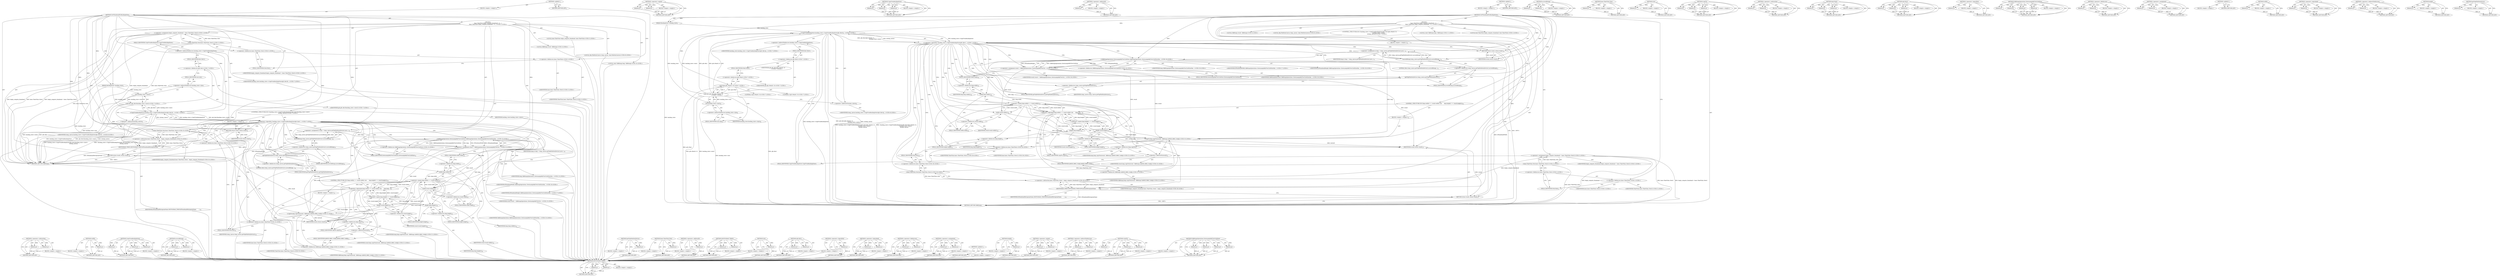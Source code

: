 digraph "SkBitmapOperations.DownsampleByTwoUntilSize" {
vulnerable_231 [label=<(METHOD,HISTOGRAM_TIMES)>];
vulnerable_232 [label=<(PARAM,p1)>];
vulnerable_233 [label=<(PARAM,p2)>];
vulnerable_234 [label=<(BLOCK,&lt;empty&gt;,&lt;empty&gt;)>];
vulnerable_235 [label=<(METHOD_RETURN,ANY)>];
vulnerable_212 [label=<(METHOD,&lt;operator&gt;.equals)>];
vulnerable_213 [label=<(PARAM,p1)>];
vulnerable_214 [label=<(PARAM,p2)>];
vulnerable_215 [label=<(BLOCK,&lt;empty&gt;,&lt;empty&gt;)>];
vulnerable_216 [label=<(METHOD_RETURN,ANY)>];
vulnerable_160 [label=<(METHOD,CopyFromBackingStore)>];
vulnerable_161 [label=<(PARAM,p1)>];
vulnerable_162 [label=<(PARAM,p2)>];
vulnerable_163 [label=<(PARAM,p3)>];
vulnerable_164 [label=<(BLOCK,&lt;empty&gt;,&lt;empty&gt;)>];
vulnerable_165 [label=<(METHOD_RETURN,ANY)>];
vulnerable_187 [label=<(METHOD,&lt;operator&gt;.addressOf)>];
vulnerable_188 [label=<(PARAM,p1)>];
vulnerable_189 [label=<(BLOCK,&lt;empty&gt;,&lt;empty&gt;)>];
vulnerable_190 [label=<(METHOD_RETURN,ANY)>];
vulnerable_6 [label=<(METHOD,&lt;global&gt;)<SUB>1</SUB>>];
vulnerable_7 [label=<(BLOCK,&lt;empty&gt;,&lt;empty&gt;)<SUB>1</SUB>>];
vulnerable_8 [label=<(METHOD,GetThumbnailForBackingStore)<SUB>1</SUB>>];
vulnerable_9 [label=<(PARAM,BackingStore* backing_store)<SUB>1</SUB>>];
vulnerable_10 [label="<(BLOCK,{
  base::TimeTicks begin_compute_thumbnail = b...,{
  base::TimeTicks begin_compute_thumbnail = b...)<SUB>1</SUB>>"];
vulnerable_11 [label="<(LOCAL,base.TimeTicks begin_compute_thumbnail: base.TimeTicks)<SUB>2</SUB>>"];
vulnerable_12 [label="<(&lt;operator&gt;.assignment,begin_compute_thumbnail = base::TimeTicks::Now())<SUB>2</SUB>>"];
vulnerable_13 [label="<(IDENTIFIER,begin_compute_thumbnail,begin_compute_thumbnail = base::TimeTicks::Now())<SUB>2</SUB>>"];
vulnerable_14 [label="<(base.TimeTicks.Now,base::TimeTicks::Now())<SUB>2</SUB>>"];
vulnerable_15 [label="<(&lt;operator&gt;.fieldAccess,base::TimeTicks::Now)<SUB>2</SUB>>"];
vulnerable_16 [label="<(&lt;operator&gt;.fieldAccess,base::TimeTicks)<SUB>2</SUB>>"];
vulnerable_17 [label="<(IDENTIFIER,base,base::TimeTicks::Now())<SUB>2</SUB>>"];
vulnerable_18 [label="<(IDENTIFIER,TimeTicks,base::TimeTicks::Now())<SUB>2</SUB>>"];
vulnerable_19 [label=<(FIELD_IDENTIFIER,Now,Now)<SUB>2</SUB>>];
vulnerable_20 [label="<(LOCAL,SkBitmap result: SkBitmap)<SUB>4</SUB>>"];
vulnerable_21 [label="<(LOCAL,skia.PlatformCanvas temp_canvas: skia.PlatformCanvas)<SUB>6</SUB>>"];
vulnerable_22 [label="<(CONTROL_STRUCTURE,IF,if (!backing_store-&gt;CopyFromBackingStore(gfx::Rect(gfx::Point(0, 0),
                                                     backing_store-&gt;size()),
                                            &amp;temp_canvas)))<SUB>7</SUB>>"];
vulnerable_23 [label="<(&lt;operator&gt;.logicalNot,!backing_store-&gt;CopyFromBackingStore(gfx::Rect(...)<SUB>7</SUB>>"];
vulnerable_24 [label="<(CopyFromBackingStore,backing_store-&gt;CopyFromBackingStore(gfx::Rect(g...)<SUB>7</SUB>>"];
vulnerable_25 [label=<(&lt;operator&gt;.indirectFieldAccess,backing_store-&gt;CopyFromBackingStore)<SUB>7</SUB>>];
vulnerable_26 [label="<(IDENTIFIER,backing_store,backing_store-&gt;CopyFromBackingStore(gfx::Rect(g...)<SUB>7</SUB>>"];
vulnerable_27 [label=<(FIELD_IDENTIFIER,CopyFromBackingStore,CopyFromBackingStore)<SUB>7</SUB>>];
vulnerable_28 [label="<(gfx.Rect,gfx::Rect(gfx::Point(0, 0),
                   ...)<SUB>7</SUB>>"];
vulnerable_29 [label="<(&lt;operator&gt;.fieldAccess,gfx::Rect)<SUB>7</SUB>>"];
vulnerable_30 [label="<(IDENTIFIER,gfx,gfx::Rect(gfx::Point(0, 0),
                   ...)<SUB>7</SUB>>"];
vulnerable_31 [label=<(FIELD_IDENTIFIER,Rect,Rect)<SUB>7</SUB>>];
vulnerable_32 [label="<(gfx.Point,gfx::Point(0, 0))<SUB>7</SUB>>"];
vulnerable_33 [label="<(&lt;operator&gt;.fieldAccess,gfx::Point)<SUB>7</SUB>>"];
vulnerable_34 [label="<(IDENTIFIER,gfx,gfx::Point(0, 0))<SUB>7</SUB>>"];
vulnerable_35 [label=<(FIELD_IDENTIFIER,Point,Point)<SUB>7</SUB>>];
vulnerable_36 [label="<(LITERAL,0,gfx::Point(0, 0))<SUB>7</SUB>>"];
vulnerable_37 [label="<(LITERAL,0,gfx::Point(0, 0))<SUB>7</SUB>>"];
vulnerable_38 [label=<(size,backing_store-&gt;size())<SUB>8</SUB>>];
vulnerable_39 [label=<(&lt;operator&gt;.indirectFieldAccess,backing_store-&gt;size)<SUB>8</SUB>>];
vulnerable_40 [label=<(IDENTIFIER,backing_store,backing_store-&gt;size())<SUB>8</SUB>>];
vulnerable_41 [label=<(FIELD_IDENTIFIER,size,size)<SUB>8</SUB>>];
vulnerable_42 [label=<(&lt;operator&gt;.addressOf,&amp;temp_canvas)<SUB>9</SUB>>];
vulnerable_43 [label="<(IDENTIFIER,temp_canvas,backing_store-&gt;CopyFromBackingStore(gfx::Rect(g...)<SUB>9</SUB>>"];
vulnerable_44 [label=<(BLOCK,&lt;empty&gt;,&lt;empty&gt;)<SUB>10</SUB>>];
vulnerable_45 [label=<(RETURN,return result;,return result;)<SUB>10</SUB>>];
vulnerable_46 [label=<(IDENTIFIER,result,return result;)<SUB>10</SUB>>];
vulnerable_47 [label="<(LOCAL,const SkBitmap bmp: SkBitmap)<SUB>11</SUB>>"];
vulnerable_48 [label=<(&lt;operator&gt;.assignment,&amp; bmp = temp_canvas.getTopPlatformDevice().acce...)<SUB>11</SUB>>];
vulnerable_49 [label=<(IDENTIFIER,bmp,&amp; bmp = temp_canvas.getTopPlatformDevice().acce...)<SUB>11</SUB>>];
vulnerable_50 [label=<(accessBitmap,temp_canvas.getTopPlatformDevice().accessBitmap...)<SUB>11</SUB>>];
vulnerable_51 [label=<(&lt;operator&gt;.fieldAccess,temp_canvas.getTopPlatformDevice().accessBitmap)<SUB>11</SUB>>];
vulnerable_52 [label=<(getTopPlatformDevice,temp_canvas.getTopPlatformDevice())<SUB>11</SUB>>];
vulnerable_53 [label=<(&lt;operator&gt;.fieldAccess,temp_canvas.getTopPlatformDevice)<SUB>11</SUB>>];
vulnerable_54 [label=<(IDENTIFIER,temp_canvas,temp_canvas.getTopPlatformDevice())<SUB>11</SUB>>];
vulnerable_55 [label=<(FIELD_IDENTIFIER,getTopPlatformDevice,getTopPlatformDevice)<SUB>11</SUB>>];
vulnerable_56 [label=<(FIELD_IDENTIFIER,accessBitmap,accessBitmap)<SUB>11</SUB>>];
vulnerable_57 [label=<(LITERAL,false,temp_canvas.getTopPlatformDevice().accessBitmap...)<SUB>11</SUB>>];
vulnerable_58 [label="<(&lt;operator&gt;.assignment,result = SkBitmapOperations::DownsampleByTwoUnt...)<SUB>16</SUB>>"];
vulnerable_59 [label="<(IDENTIFIER,result,result = SkBitmapOperations::DownsampleByTwoUnt...)<SUB>16</SUB>>"];
vulnerable_60 [label="<(SkBitmapOperations.DownsampleByTwoUntilSize,SkBitmapOperations::DownsampleByTwoUntilSize(bm...)<SUB>16</SUB>>"];
vulnerable_61 [label="<(&lt;operator&gt;.fieldAccess,SkBitmapOperations::DownsampleByTwoUntilSize)<SUB>16</SUB>>"];
vulnerable_62 [label="<(IDENTIFIER,SkBitmapOperations,SkBitmapOperations::DownsampleByTwoUntilSize(bm...)<SUB>16</SUB>>"];
vulnerable_63 [label=<(FIELD_IDENTIFIER,DownsampleByTwoUntilSize,DownsampleByTwoUntilSize)<SUB>16</SUB>>];
vulnerable_64 [label="<(IDENTIFIER,bmp,SkBitmapOperations::DownsampleByTwoUntilSize(bm...)<SUB>16</SUB>>"];
vulnerable_65 [label="<(IDENTIFIER,kThumbnailWidth,SkBitmapOperations::DownsampleByTwoUntilSize(bm...)<SUB>17</SUB>>"];
vulnerable_66 [label="<(IDENTIFIER,kThumbnailHeight,SkBitmapOperations::DownsampleByTwoUntilSize(bm...)<SUB>18</SUB>>"];
vulnerable_67 [label=<(CONTROL_STRUCTURE,IF,if (bmp.width() == result.width() &amp;&amp;
      bmp.height() == result.height()))<SUB>20</SUB>>];
vulnerable_68 [label=<(&lt;operator&gt;.logicalAnd,bmp.width() == result.width() &amp;&amp;
      bmp.heig...)<SUB>20</SUB>>];
vulnerable_69 [label=<(&lt;operator&gt;.equals,bmp.width() == result.width())<SUB>20</SUB>>];
vulnerable_70 [label=<(width,bmp.width())<SUB>20</SUB>>];
vulnerable_71 [label=<(&lt;operator&gt;.fieldAccess,bmp.width)<SUB>20</SUB>>];
vulnerable_72 [label=<(IDENTIFIER,bmp,bmp.width())<SUB>20</SUB>>];
vulnerable_73 [label=<(FIELD_IDENTIFIER,width,width)<SUB>20</SUB>>];
vulnerable_74 [label=<(width,result.width())<SUB>20</SUB>>];
vulnerable_75 [label=<(&lt;operator&gt;.fieldAccess,result.width)<SUB>20</SUB>>];
vulnerable_76 [label=<(IDENTIFIER,result,result.width())<SUB>20</SUB>>];
vulnerable_77 [label=<(FIELD_IDENTIFIER,width,width)<SUB>20</SUB>>];
vulnerable_78 [label=<(&lt;operator&gt;.equals,bmp.height() == result.height())<SUB>21</SUB>>];
vulnerable_79 [label=<(height,bmp.height())<SUB>21</SUB>>];
vulnerable_80 [label=<(&lt;operator&gt;.fieldAccess,bmp.height)<SUB>21</SUB>>];
vulnerable_81 [label=<(IDENTIFIER,bmp,bmp.height())<SUB>21</SUB>>];
vulnerable_82 [label=<(FIELD_IDENTIFIER,height,height)<SUB>21</SUB>>];
vulnerable_83 [label=<(height,result.height())<SUB>21</SUB>>];
vulnerable_84 [label=<(&lt;operator&gt;.fieldAccess,result.height)<SUB>21</SUB>>];
vulnerable_85 [label=<(IDENTIFIER,result,result.height())<SUB>21</SUB>>];
vulnerable_86 [label=<(FIELD_IDENTIFIER,height,height)<SUB>21</SUB>>];
vulnerable_87 [label=<(BLOCK,&lt;empty&gt;,&lt;empty&gt;)<SUB>22</SUB>>];
vulnerable_88 [label="<(copyTo,bmp.copyTo(&amp;result, SkBitmap::kARGB_8888_Config))<SUB>22</SUB>>"];
vulnerable_89 [label=<(&lt;operator&gt;.fieldAccess,bmp.copyTo)<SUB>22</SUB>>];
vulnerable_90 [label="<(IDENTIFIER,bmp,bmp.copyTo(&amp;result, SkBitmap::kARGB_8888_Config))<SUB>22</SUB>>"];
vulnerable_91 [label=<(FIELD_IDENTIFIER,copyTo,copyTo)<SUB>22</SUB>>];
vulnerable_92 [label=<(&lt;operator&gt;.addressOf,&amp;result)<SUB>22</SUB>>];
vulnerable_93 [label="<(IDENTIFIER,result,bmp.copyTo(&amp;result, SkBitmap::kARGB_8888_Config))<SUB>22</SUB>>"];
vulnerable_94 [label="<(&lt;operator&gt;.fieldAccess,SkBitmap::kARGB_8888_Config)<SUB>22</SUB>>"];
vulnerable_95 [label="<(IDENTIFIER,SkBitmap,bmp.copyTo(&amp;result, SkBitmap::kARGB_8888_Config))<SUB>22</SUB>>"];
vulnerable_96 [label=<(FIELD_IDENTIFIER,kARGB_8888_Config,kARGB_8888_Config)<SUB>22</SUB>>];
vulnerable_97 [label=<(HISTOGRAM_TIMES,HISTOGRAM_TIMES(kThumbnailHistogramName,
      ...)<SUB>25</SUB>>];
vulnerable_98 [label=<(IDENTIFIER,kThumbnailHistogramName,HISTOGRAM_TIMES(kThumbnailHistogramName,
      ...)<SUB>25</SUB>>];
vulnerable_99 [label="<(&lt;operator&gt;.subtraction,base::TimeTicks::Now() - begin_compute_thumbnail)<SUB>26</SUB>>"];
vulnerable_100 [label="<(base.TimeTicks.Now,base::TimeTicks::Now())<SUB>26</SUB>>"];
vulnerable_101 [label="<(&lt;operator&gt;.fieldAccess,base::TimeTicks::Now)<SUB>26</SUB>>"];
vulnerable_102 [label="<(&lt;operator&gt;.fieldAccess,base::TimeTicks)<SUB>26</SUB>>"];
vulnerable_103 [label="<(IDENTIFIER,base,base::TimeTicks::Now())<SUB>26</SUB>>"];
vulnerable_104 [label="<(IDENTIFIER,TimeTicks,base::TimeTicks::Now())<SUB>26</SUB>>"];
vulnerable_105 [label=<(FIELD_IDENTIFIER,Now,Now)<SUB>26</SUB>>];
vulnerable_106 [label="<(IDENTIFIER,begin_compute_thumbnail,base::TimeTicks::Now() - begin_compute_thumbnail)<SUB>26</SUB>>"];
vulnerable_107 [label=<(RETURN,return result;,return result;)<SUB>27</SUB>>];
vulnerable_108 [label=<(IDENTIFIER,result,return result;)<SUB>27</SUB>>];
vulnerable_109 [label=<(METHOD_RETURN,SkBitmap)<SUB>1</SUB>>];
vulnerable_111 [label=<(METHOD_RETURN,ANY)<SUB>1</SUB>>];
vulnerable_191 [label=<(METHOD,accessBitmap)>];
vulnerable_192 [label=<(PARAM,p1)>];
vulnerable_193 [label=<(PARAM,p2)>];
vulnerable_194 [label=<(BLOCK,&lt;empty&gt;,&lt;empty&gt;)>];
vulnerable_195 [label=<(METHOD_RETURN,ANY)>];
vulnerable_147 [label=<(METHOD,base.TimeTicks.Now)>];
vulnerable_148 [label=<(PARAM,p1)>];
vulnerable_149 [label=<(BLOCK,&lt;empty&gt;,&lt;empty&gt;)>];
vulnerable_150 [label=<(METHOD_RETURN,ANY)>];
vulnerable_183 [label=<(METHOD,size)>];
vulnerable_184 [label=<(PARAM,p1)>];
vulnerable_185 [label=<(BLOCK,&lt;empty&gt;,&lt;empty&gt;)>];
vulnerable_186 [label=<(METHOD_RETURN,ANY)>];
vulnerable_225 [label=<(METHOD,copyTo)>];
vulnerable_226 [label=<(PARAM,p1)>];
vulnerable_227 [label=<(PARAM,p2)>];
vulnerable_228 [label=<(PARAM,p3)>];
vulnerable_229 [label=<(BLOCK,&lt;empty&gt;,&lt;empty&gt;)>];
vulnerable_230 [label=<(METHOD_RETURN,ANY)>];
vulnerable_236 [label=<(METHOD,&lt;operator&gt;.subtraction)>];
vulnerable_237 [label=<(PARAM,p1)>];
vulnerable_238 [label=<(PARAM,p2)>];
vulnerable_239 [label=<(BLOCK,&lt;empty&gt;,&lt;empty&gt;)>];
vulnerable_240 [label=<(METHOD_RETURN,ANY)>];
vulnerable_177 [label=<(METHOD,gfx.Point)>];
vulnerable_178 [label=<(PARAM,p1)>];
vulnerable_179 [label=<(PARAM,p2)>];
vulnerable_180 [label=<(PARAM,p3)>];
vulnerable_181 [label=<(BLOCK,&lt;empty&gt;,&lt;empty&gt;)>];
vulnerable_182 [label=<(METHOD_RETURN,ANY)>];
vulnerable_171 [label=<(METHOD,gfx.Rect)>];
vulnerable_172 [label=<(PARAM,p1)>];
vulnerable_173 [label=<(PARAM,p2)>];
vulnerable_174 [label=<(PARAM,p3)>];
vulnerable_175 [label=<(BLOCK,&lt;empty&gt;,&lt;empty&gt;)>];
vulnerable_176 [label=<(METHOD_RETURN,ANY)>];
vulnerable_156 [label=<(METHOD,&lt;operator&gt;.logicalNot)>];
vulnerable_157 [label=<(PARAM,p1)>];
vulnerable_158 [label=<(BLOCK,&lt;empty&gt;,&lt;empty&gt;)>];
vulnerable_159 [label=<(METHOD_RETURN,ANY)>];
vulnerable_200 [label=<(METHOD,SkBitmapOperations.DownsampleByTwoUntilSize)>];
vulnerable_201 [label=<(PARAM,p1)>];
vulnerable_202 [label=<(PARAM,p2)>];
vulnerable_203 [label=<(PARAM,p3)>];
vulnerable_204 [label=<(PARAM,p4)>];
vulnerable_205 [label=<(BLOCK,&lt;empty&gt;,&lt;empty&gt;)>];
vulnerable_206 [label=<(METHOD_RETURN,ANY)>];
vulnerable_151 [label=<(METHOD,&lt;operator&gt;.fieldAccess)>];
vulnerable_152 [label=<(PARAM,p1)>];
vulnerable_153 [label=<(PARAM,p2)>];
vulnerable_154 [label=<(BLOCK,&lt;empty&gt;,&lt;empty&gt;)>];
vulnerable_155 [label=<(METHOD_RETURN,ANY)>];
vulnerable_142 [label=<(METHOD,&lt;operator&gt;.assignment)>];
vulnerable_143 [label=<(PARAM,p1)>];
vulnerable_144 [label=<(PARAM,p2)>];
vulnerable_145 [label=<(BLOCK,&lt;empty&gt;,&lt;empty&gt;)>];
vulnerable_146 [label=<(METHOD_RETURN,ANY)>];
vulnerable_136 [label=<(METHOD,&lt;global&gt;)<SUB>1</SUB>>];
vulnerable_137 [label=<(BLOCK,&lt;empty&gt;,&lt;empty&gt;)>];
vulnerable_138 [label=<(METHOD_RETURN,ANY)>];
vulnerable_217 [label=<(METHOD,width)>];
vulnerable_218 [label=<(PARAM,p1)>];
vulnerable_219 [label=<(BLOCK,&lt;empty&gt;,&lt;empty&gt;)>];
vulnerable_220 [label=<(METHOD_RETURN,ANY)>];
vulnerable_207 [label=<(METHOD,&lt;operator&gt;.logicalAnd)>];
vulnerable_208 [label=<(PARAM,p1)>];
vulnerable_209 [label=<(PARAM,p2)>];
vulnerable_210 [label=<(BLOCK,&lt;empty&gt;,&lt;empty&gt;)>];
vulnerable_211 [label=<(METHOD_RETURN,ANY)>];
vulnerable_166 [label=<(METHOD,&lt;operator&gt;.indirectFieldAccess)>];
vulnerable_167 [label=<(PARAM,p1)>];
vulnerable_168 [label=<(PARAM,p2)>];
vulnerable_169 [label=<(BLOCK,&lt;empty&gt;,&lt;empty&gt;)>];
vulnerable_170 [label=<(METHOD_RETURN,ANY)>];
vulnerable_221 [label=<(METHOD,height)>];
vulnerable_222 [label=<(PARAM,p1)>];
vulnerable_223 [label=<(BLOCK,&lt;empty&gt;,&lt;empty&gt;)>];
vulnerable_224 [label=<(METHOD_RETURN,ANY)>];
vulnerable_196 [label=<(METHOD,getTopPlatformDevice)>];
vulnerable_197 [label=<(PARAM,p1)>];
vulnerable_198 [label=<(BLOCK,&lt;empty&gt;,&lt;empty&gt;)>];
vulnerable_199 [label=<(METHOD_RETURN,ANY)>];
fixed_219 [label=<(METHOD,&lt;operator&gt;.subtraction)>];
fixed_220 [label=<(PARAM,p1)>];
fixed_221 [label=<(PARAM,p2)>];
fixed_222 [label=<(BLOCK,&lt;empty&gt;,&lt;empty&gt;)>];
fixed_223 [label=<(METHOD_RETURN,ANY)>];
fixed_200 [label=<(METHOD,width)>];
fixed_201 [label=<(PARAM,p1)>];
fixed_202 [label=<(BLOCK,&lt;empty&gt;,&lt;empty&gt;)>];
fixed_203 [label=<(METHOD_RETURN,ANY)>];
fixed_150 [label=<(METHOD,CopyFromBackingStore)>];
fixed_151 [label=<(PARAM,p1)>];
fixed_152 [label=<(PARAM,p2)>];
fixed_153 [label=<(PARAM,p3)>];
fixed_154 [label=<(BLOCK,&lt;empty&gt;,&lt;empty&gt;)>];
fixed_155 [label=<(METHOD_RETURN,ANY)>];
fixed_174 [label=<(METHOD,accessBitmap)>];
fixed_175 [label=<(PARAM,p1)>];
fixed_176 [label=<(PARAM,p2)>];
fixed_177 [label=<(BLOCK,&lt;empty&gt;,&lt;empty&gt;)>];
fixed_178 [label=<(METHOD_RETURN,ANY)>];
fixed_6 [label=<(METHOD,&lt;global&gt;)<SUB>1</SUB>>];
fixed_7 [label=<(BLOCK,&lt;empty&gt;,&lt;empty&gt;)<SUB>1</SUB>>];
fixed_8 [label=<(METHOD,GetThumbnailForBackingStore)<SUB>1</SUB>>];
fixed_9 [label=<(PARAM,BackingStore* backing_store)<SUB>1</SUB>>];
fixed_10 [label="<(BLOCK,{
  base::TimeTicks begin_compute_thumbnail = b...,{
  base::TimeTicks begin_compute_thumbnail = b...)<SUB>1</SUB>>"];
fixed_11 [label="<(LOCAL,base.TimeTicks begin_compute_thumbnail: base.TimeTicks)<SUB>2</SUB>>"];
fixed_12 [label="<(&lt;operator&gt;.assignment,begin_compute_thumbnail = base::TimeTicks::Now())<SUB>2</SUB>>"];
fixed_13 [label="<(IDENTIFIER,begin_compute_thumbnail,begin_compute_thumbnail = base::TimeTicks::Now())<SUB>2</SUB>>"];
fixed_14 [label="<(base.TimeTicks.Now,base::TimeTicks::Now())<SUB>2</SUB>>"];
fixed_15 [label="<(&lt;operator&gt;.fieldAccess,base::TimeTicks::Now)<SUB>2</SUB>>"];
fixed_16 [label="<(&lt;operator&gt;.fieldAccess,base::TimeTicks)<SUB>2</SUB>>"];
fixed_17 [label="<(IDENTIFIER,base,base::TimeTicks::Now())<SUB>2</SUB>>"];
fixed_18 [label="<(IDENTIFIER,TimeTicks,base::TimeTicks::Now())<SUB>2</SUB>>"];
fixed_19 [label=<(FIELD_IDENTIFIER,Now,Now)<SUB>2</SUB>>];
fixed_20 [label="<(LOCAL,SkBitmap result: SkBitmap)<SUB>4</SUB>>"];
fixed_21 [label="<(LOCAL,skia.PlatformCanvas temp_canvas: skia.PlatformCanvas)<SUB>6</SUB>>"];
fixed_22 [label="<(CONTROL_STRUCTURE,IF,if (!backing_store-&gt;CopyFromBackingStore(gfx::Rect(backing_store-&gt;size()),
                                            &amp;temp_canvas)))<SUB>7</SUB>>"];
fixed_23 [label="<(&lt;operator&gt;.logicalNot,!backing_store-&gt;CopyFromBackingStore(gfx::Rect(...)<SUB>7</SUB>>"];
fixed_24 [label="<(CopyFromBackingStore,backing_store-&gt;CopyFromBackingStore(gfx::Rect(b...)<SUB>7</SUB>>"];
fixed_25 [label=<(&lt;operator&gt;.indirectFieldAccess,backing_store-&gt;CopyFromBackingStore)<SUB>7</SUB>>];
fixed_26 [label="<(IDENTIFIER,backing_store,backing_store-&gt;CopyFromBackingStore(gfx::Rect(b...)<SUB>7</SUB>>"];
fixed_27 [label=<(FIELD_IDENTIFIER,CopyFromBackingStore,CopyFromBackingStore)<SUB>7</SUB>>];
fixed_28 [label="<(gfx.Rect,gfx::Rect(backing_store-&gt;size()))<SUB>7</SUB>>"];
fixed_29 [label="<(&lt;operator&gt;.fieldAccess,gfx::Rect)<SUB>7</SUB>>"];
fixed_30 [label="<(IDENTIFIER,gfx,gfx::Rect(backing_store-&gt;size()))<SUB>7</SUB>>"];
fixed_31 [label=<(FIELD_IDENTIFIER,Rect,Rect)<SUB>7</SUB>>];
fixed_32 [label=<(size,backing_store-&gt;size())<SUB>7</SUB>>];
fixed_33 [label=<(&lt;operator&gt;.indirectFieldAccess,backing_store-&gt;size)<SUB>7</SUB>>];
fixed_34 [label=<(IDENTIFIER,backing_store,backing_store-&gt;size())<SUB>7</SUB>>];
fixed_35 [label=<(FIELD_IDENTIFIER,size,size)<SUB>7</SUB>>];
fixed_36 [label=<(&lt;operator&gt;.addressOf,&amp;temp_canvas)<SUB>8</SUB>>];
fixed_37 [label="<(IDENTIFIER,temp_canvas,backing_store-&gt;CopyFromBackingStore(gfx::Rect(b...)<SUB>8</SUB>>"];
fixed_38 [label=<(BLOCK,&lt;empty&gt;,&lt;empty&gt;)<SUB>9</SUB>>];
fixed_39 [label=<(RETURN,return result;,return result;)<SUB>9</SUB>>];
fixed_40 [label=<(IDENTIFIER,result,return result;)<SUB>9</SUB>>];
fixed_41 [label="<(LOCAL,const SkBitmap bmp: SkBitmap)<SUB>10</SUB>>"];
fixed_42 [label=<(&lt;operator&gt;.assignment,&amp; bmp = temp_canvas.getTopPlatformDevice().acce...)<SUB>10</SUB>>];
fixed_43 [label=<(IDENTIFIER,bmp,&amp; bmp = temp_canvas.getTopPlatformDevice().acce...)<SUB>10</SUB>>];
fixed_44 [label=<(accessBitmap,temp_canvas.getTopPlatformDevice().accessBitmap...)<SUB>10</SUB>>];
fixed_45 [label=<(&lt;operator&gt;.fieldAccess,temp_canvas.getTopPlatformDevice().accessBitmap)<SUB>10</SUB>>];
fixed_46 [label=<(getTopPlatformDevice,temp_canvas.getTopPlatformDevice())<SUB>10</SUB>>];
fixed_47 [label=<(&lt;operator&gt;.fieldAccess,temp_canvas.getTopPlatformDevice)<SUB>10</SUB>>];
fixed_48 [label=<(IDENTIFIER,temp_canvas,temp_canvas.getTopPlatformDevice())<SUB>10</SUB>>];
fixed_49 [label=<(FIELD_IDENTIFIER,getTopPlatformDevice,getTopPlatformDevice)<SUB>10</SUB>>];
fixed_50 [label=<(FIELD_IDENTIFIER,accessBitmap,accessBitmap)<SUB>10</SUB>>];
fixed_51 [label=<(LITERAL,false,temp_canvas.getTopPlatformDevice().accessBitmap...)<SUB>10</SUB>>];
fixed_52 [label="<(&lt;operator&gt;.assignment,result = SkBitmapOperations::DownsampleByTwoUnt...)<SUB>15</SUB>>"];
fixed_53 [label="<(IDENTIFIER,result,result = SkBitmapOperations::DownsampleByTwoUnt...)<SUB>15</SUB>>"];
fixed_54 [label="<(SkBitmapOperations.DownsampleByTwoUntilSize,SkBitmapOperations::DownsampleByTwoUntilSize(bm...)<SUB>15</SUB>>"];
fixed_55 [label="<(&lt;operator&gt;.fieldAccess,SkBitmapOperations::DownsampleByTwoUntilSize)<SUB>15</SUB>>"];
fixed_56 [label="<(IDENTIFIER,SkBitmapOperations,SkBitmapOperations::DownsampleByTwoUntilSize(bm...)<SUB>15</SUB>>"];
fixed_57 [label=<(FIELD_IDENTIFIER,DownsampleByTwoUntilSize,DownsampleByTwoUntilSize)<SUB>15</SUB>>];
fixed_58 [label="<(IDENTIFIER,bmp,SkBitmapOperations::DownsampleByTwoUntilSize(bm...)<SUB>15</SUB>>"];
fixed_59 [label="<(IDENTIFIER,kThumbnailWidth,SkBitmapOperations::DownsampleByTwoUntilSize(bm...)<SUB>16</SUB>>"];
fixed_60 [label="<(IDENTIFIER,kThumbnailHeight,SkBitmapOperations::DownsampleByTwoUntilSize(bm...)<SUB>17</SUB>>"];
fixed_61 [label=<(CONTROL_STRUCTURE,IF,if (bmp.width() == result.width() &amp;&amp;
      bmp.height() == result.height()))<SUB>19</SUB>>];
fixed_62 [label=<(&lt;operator&gt;.logicalAnd,bmp.width() == result.width() &amp;&amp;
      bmp.heig...)<SUB>19</SUB>>];
fixed_63 [label=<(&lt;operator&gt;.equals,bmp.width() == result.width())<SUB>19</SUB>>];
fixed_64 [label=<(width,bmp.width())<SUB>19</SUB>>];
fixed_65 [label=<(&lt;operator&gt;.fieldAccess,bmp.width)<SUB>19</SUB>>];
fixed_66 [label=<(IDENTIFIER,bmp,bmp.width())<SUB>19</SUB>>];
fixed_67 [label=<(FIELD_IDENTIFIER,width,width)<SUB>19</SUB>>];
fixed_68 [label=<(width,result.width())<SUB>19</SUB>>];
fixed_69 [label=<(&lt;operator&gt;.fieldAccess,result.width)<SUB>19</SUB>>];
fixed_70 [label=<(IDENTIFIER,result,result.width())<SUB>19</SUB>>];
fixed_71 [label=<(FIELD_IDENTIFIER,width,width)<SUB>19</SUB>>];
fixed_72 [label=<(&lt;operator&gt;.equals,bmp.height() == result.height())<SUB>20</SUB>>];
fixed_73 [label=<(height,bmp.height())<SUB>20</SUB>>];
fixed_74 [label=<(&lt;operator&gt;.fieldAccess,bmp.height)<SUB>20</SUB>>];
fixed_75 [label=<(IDENTIFIER,bmp,bmp.height())<SUB>20</SUB>>];
fixed_76 [label=<(FIELD_IDENTIFIER,height,height)<SUB>20</SUB>>];
fixed_77 [label=<(height,result.height())<SUB>20</SUB>>];
fixed_78 [label=<(&lt;operator&gt;.fieldAccess,result.height)<SUB>20</SUB>>];
fixed_79 [label=<(IDENTIFIER,result,result.height())<SUB>20</SUB>>];
fixed_80 [label=<(FIELD_IDENTIFIER,height,height)<SUB>20</SUB>>];
fixed_81 [label=<(BLOCK,&lt;empty&gt;,&lt;empty&gt;)<SUB>21</SUB>>];
fixed_82 [label="<(copyTo,bmp.copyTo(&amp;result, SkBitmap::kARGB_8888_Config))<SUB>21</SUB>>"];
fixed_83 [label=<(&lt;operator&gt;.fieldAccess,bmp.copyTo)<SUB>21</SUB>>];
fixed_84 [label="<(IDENTIFIER,bmp,bmp.copyTo(&amp;result, SkBitmap::kARGB_8888_Config))<SUB>21</SUB>>"];
fixed_85 [label=<(FIELD_IDENTIFIER,copyTo,copyTo)<SUB>21</SUB>>];
fixed_86 [label=<(&lt;operator&gt;.addressOf,&amp;result)<SUB>21</SUB>>];
fixed_87 [label="<(IDENTIFIER,result,bmp.copyTo(&amp;result, SkBitmap::kARGB_8888_Config))<SUB>21</SUB>>"];
fixed_88 [label="<(&lt;operator&gt;.fieldAccess,SkBitmap::kARGB_8888_Config)<SUB>21</SUB>>"];
fixed_89 [label="<(IDENTIFIER,SkBitmap,bmp.copyTo(&amp;result, SkBitmap::kARGB_8888_Config))<SUB>21</SUB>>"];
fixed_90 [label=<(FIELD_IDENTIFIER,kARGB_8888_Config,kARGB_8888_Config)<SUB>21</SUB>>];
fixed_91 [label=<(HISTOGRAM_TIMES,HISTOGRAM_TIMES(kThumbnailHistogramName,
      ...)<SUB>24</SUB>>];
fixed_92 [label=<(IDENTIFIER,kThumbnailHistogramName,HISTOGRAM_TIMES(kThumbnailHistogramName,
      ...)<SUB>24</SUB>>];
fixed_93 [label="<(&lt;operator&gt;.subtraction,base::TimeTicks::Now() - begin_compute_thumbnail)<SUB>25</SUB>>"];
fixed_94 [label="<(base.TimeTicks.Now,base::TimeTicks::Now())<SUB>25</SUB>>"];
fixed_95 [label="<(&lt;operator&gt;.fieldAccess,base::TimeTicks::Now)<SUB>25</SUB>>"];
fixed_96 [label="<(&lt;operator&gt;.fieldAccess,base::TimeTicks)<SUB>25</SUB>>"];
fixed_97 [label="<(IDENTIFIER,base,base::TimeTicks::Now())<SUB>25</SUB>>"];
fixed_98 [label="<(IDENTIFIER,TimeTicks,base::TimeTicks::Now())<SUB>25</SUB>>"];
fixed_99 [label=<(FIELD_IDENTIFIER,Now,Now)<SUB>25</SUB>>];
fixed_100 [label="<(IDENTIFIER,begin_compute_thumbnail,base::TimeTicks::Now() - begin_compute_thumbnail)<SUB>25</SUB>>"];
fixed_101 [label=<(RETURN,return result;,return result;)<SUB>26</SUB>>];
fixed_102 [label=<(IDENTIFIER,result,return result;)<SUB>26</SUB>>];
fixed_103 [label=<(METHOD_RETURN,SkBitmap)<SUB>1</SUB>>];
fixed_105 [label=<(METHOD_RETURN,ANY)<SUB>1</SUB>>];
fixed_179 [label=<(METHOD,getTopPlatformDevice)>];
fixed_180 [label=<(PARAM,p1)>];
fixed_181 [label=<(BLOCK,&lt;empty&gt;,&lt;empty&gt;)>];
fixed_182 [label=<(METHOD_RETURN,ANY)>];
fixed_137 [label=<(METHOD,base.TimeTicks.Now)>];
fixed_138 [label=<(PARAM,p1)>];
fixed_139 [label=<(BLOCK,&lt;empty&gt;,&lt;empty&gt;)>];
fixed_140 [label=<(METHOD_RETURN,ANY)>];
fixed_170 [label=<(METHOD,&lt;operator&gt;.addressOf)>];
fixed_171 [label=<(PARAM,p1)>];
fixed_172 [label=<(BLOCK,&lt;empty&gt;,&lt;empty&gt;)>];
fixed_173 [label=<(METHOD_RETURN,ANY)>];
fixed_214 [label=<(METHOD,HISTOGRAM_TIMES)>];
fixed_215 [label=<(PARAM,p1)>];
fixed_216 [label=<(PARAM,p2)>];
fixed_217 [label=<(BLOCK,&lt;empty&gt;,&lt;empty&gt;)>];
fixed_218 [label=<(METHOD_RETURN,ANY)>];
fixed_166 [label=<(METHOD,size)>];
fixed_167 [label=<(PARAM,p1)>];
fixed_168 [label=<(BLOCK,&lt;empty&gt;,&lt;empty&gt;)>];
fixed_169 [label=<(METHOD_RETURN,ANY)>];
fixed_161 [label=<(METHOD,gfx.Rect)>];
fixed_162 [label=<(PARAM,p1)>];
fixed_163 [label=<(PARAM,p2)>];
fixed_164 [label=<(BLOCK,&lt;empty&gt;,&lt;empty&gt;)>];
fixed_165 [label=<(METHOD_RETURN,ANY)>];
fixed_146 [label=<(METHOD,&lt;operator&gt;.logicalNot)>];
fixed_147 [label=<(PARAM,p1)>];
fixed_148 [label=<(BLOCK,&lt;empty&gt;,&lt;empty&gt;)>];
fixed_149 [label=<(METHOD_RETURN,ANY)>];
fixed_190 [label=<(METHOD,&lt;operator&gt;.logicalAnd)>];
fixed_191 [label=<(PARAM,p1)>];
fixed_192 [label=<(PARAM,p2)>];
fixed_193 [label=<(BLOCK,&lt;empty&gt;,&lt;empty&gt;)>];
fixed_194 [label=<(METHOD_RETURN,ANY)>];
fixed_141 [label=<(METHOD,&lt;operator&gt;.fieldAccess)>];
fixed_142 [label=<(PARAM,p1)>];
fixed_143 [label=<(PARAM,p2)>];
fixed_144 [label=<(BLOCK,&lt;empty&gt;,&lt;empty&gt;)>];
fixed_145 [label=<(METHOD_RETURN,ANY)>];
fixed_132 [label=<(METHOD,&lt;operator&gt;.assignment)>];
fixed_133 [label=<(PARAM,p1)>];
fixed_134 [label=<(PARAM,p2)>];
fixed_135 [label=<(BLOCK,&lt;empty&gt;,&lt;empty&gt;)>];
fixed_136 [label=<(METHOD_RETURN,ANY)>];
fixed_126 [label=<(METHOD,&lt;global&gt;)<SUB>1</SUB>>];
fixed_127 [label=<(BLOCK,&lt;empty&gt;,&lt;empty&gt;)>];
fixed_128 [label=<(METHOD_RETURN,ANY)>];
fixed_204 [label=<(METHOD,height)>];
fixed_205 [label=<(PARAM,p1)>];
fixed_206 [label=<(BLOCK,&lt;empty&gt;,&lt;empty&gt;)>];
fixed_207 [label=<(METHOD_RETURN,ANY)>];
fixed_195 [label=<(METHOD,&lt;operator&gt;.equals)>];
fixed_196 [label=<(PARAM,p1)>];
fixed_197 [label=<(PARAM,p2)>];
fixed_198 [label=<(BLOCK,&lt;empty&gt;,&lt;empty&gt;)>];
fixed_199 [label=<(METHOD_RETURN,ANY)>];
fixed_156 [label=<(METHOD,&lt;operator&gt;.indirectFieldAccess)>];
fixed_157 [label=<(PARAM,p1)>];
fixed_158 [label=<(PARAM,p2)>];
fixed_159 [label=<(BLOCK,&lt;empty&gt;,&lt;empty&gt;)>];
fixed_160 [label=<(METHOD_RETURN,ANY)>];
fixed_208 [label=<(METHOD,copyTo)>];
fixed_209 [label=<(PARAM,p1)>];
fixed_210 [label=<(PARAM,p2)>];
fixed_211 [label=<(PARAM,p3)>];
fixed_212 [label=<(BLOCK,&lt;empty&gt;,&lt;empty&gt;)>];
fixed_213 [label=<(METHOD_RETURN,ANY)>];
fixed_183 [label=<(METHOD,SkBitmapOperations.DownsampleByTwoUntilSize)>];
fixed_184 [label=<(PARAM,p1)>];
fixed_185 [label=<(PARAM,p2)>];
fixed_186 [label=<(PARAM,p3)>];
fixed_187 [label=<(PARAM,p4)>];
fixed_188 [label=<(BLOCK,&lt;empty&gt;,&lt;empty&gt;)>];
fixed_189 [label=<(METHOD_RETURN,ANY)>];
vulnerable_231 -> vulnerable_232  [key=0, label="AST: "];
vulnerable_231 -> vulnerable_232  [key=1, label="DDG: "];
vulnerable_231 -> vulnerable_234  [key=0, label="AST: "];
vulnerable_231 -> vulnerable_233  [key=0, label="AST: "];
vulnerable_231 -> vulnerable_233  [key=1, label="DDG: "];
vulnerable_231 -> vulnerable_235  [key=0, label="AST: "];
vulnerable_231 -> vulnerable_235  [key=1, label="CFG: "];
vulnerable_232 -> vulnerable_235  [key=0, label="DDG: p1"];
vulnerable_233 -> vulnerable_235  [key=0, label="DDG: p2"];
vulnerable_212 -> vulnerable_213  [key=0, label="AST: "];
vulnerable_212 -> vulnerable_213  [key=1, label="DDG: "];
vulnerable_212 -> vulnerable_215  [key=0, label="AST: "];
vulnerable_212 -> vulnerable_214  [key=0, label="AST: "];
vulnerable_212 -> vulnerable_214  [key=1, label="DDG: "];
vulnerable_212 -> vulnerable_216  [key=0, label="AST: "];
vulnerable_212 -> vulnerable_216  [key=1, label="CFG: "];
vulnerable_213 -> vulnerable_216  [key=0, label="DDG: p1"];
vulnerable_214 -> vulnerable_216  [key=0, label="DDG: p2"];
vulnerable_160 -> vulnerable_161  [key=0, label="AST: "];
vulnerable_160 -> vulnerable_161  [key=1, label="DDG: "];
vulnerable_160 -> vulnerable_164  [key=0, label="AST: "];
vulnerable_160 -> vulnerable_162  [key=0, label="AST: "];
vulnerable_160 -> vulnerable_162  [key=1, label="DDG: "];
vulnerable_160 -> vulnerable_165  [key=0, label="AST: "];
vulnerable_160 -> vulnerable_165  [key=1, label="CFG: "];
vulnerable_160 -> vulnerable_163  [key=0, label="AST: "];
vulnerable_160 -> vulnerable_163  [key=1, label="DDG: "];
vulnerable_161 -> vulnerable_165  [key=0, label="DDG: p1"];
vulnerable_162 -> vulnerable_165  [key=0, label="DDG: p2"];
vulnerable_163 -> vulnerable_165  [key=0, label="DDG: p3"];
vulnerable_187 -> vulnerable_188  [key=0, label="AST: "];
vulnerable_187 -> vulnerable_188  [key=1, label="DDG: "];
vulnerable_187 -> vulnerable_189  [key=0, label="AST: "];
vulnerable_187 -> vulnerable_190  [key=0, label="AST: "];
vulnerable_187 -> vulnerable_190  [key=1, label="CFG: "];
vulnerable_188 -> vulnerable_190  [key=0, label="DDG: p1"];
vulnerable_6 -> vulnerable_7  [key=0, label="AST: "];
vulnerable_6 -> vulnerable_111  [key=0, label="AST: "];
vulnerable_6 -> vulnerable_111  [key=1, label="CFG: "];
vulnerable_7 -> vulnerable_8  [key=0, label="AST: "];
vulnerable_8 -> vulnerable_9  [key=0, label="AST: "];
vulnerable_8 -> vulnerable_9  [key=1, label="DDG: "];
vulnerable_8 -> vulnerable_10  [key=0, label="AST: "];
vulnerable_8 -> vulnerable_109  [key=0, label="AST: "];
vulnerable_8 -> vulnerable_16  [key=0, label="CFG: "];
vulnerable_8 -> vulnerable_97  [key=0, label="DDG: "];
vulnerable_8 -> vulnerable_108  [key=0, label="DDG: "];
vulnerable_8 -> vulnerable_45  [key=0, label="DDG: "];
vulnerable_8 -> vulnerable_50  [key=0, label="DDG: "];
vulnerable_8 -> vulnerable_60  [key=0, label="DDG: "];
vulnerable_8 -> vulnerable_99  [key=0, label="DDG: "];
vulnerable_8 -> vulnerable_24  [key=0, label="DDG: "];
vulnerable_8 -> vulnerable_46  [key=0, label="DDG: "];
vulnerable_8 -> vulnerable_88  [key=0, label="DDG: "];
vulnerable_8 -> vulnerable_52  [key=0, label="DDG: "];
vulnerable_8 -> vulnerable_32  [key=0, label="DDG: "];
vulnerable_9 -> vulnerable_109  [key=0, label="DDG: backing_store"];
vulnerable_9 -> vulnerable_24  [key=0, label="DDG: backing_store"];
vulnerable_9 -> vulnerable_38  [key=0, label="DDG: backing_store"];
vulnerable_10 -> vulnerable_11  [key=0, label="AST: "];
vulnerable_10 -> vulnerable_12  [key=0, label="AST: "];
vulnerable_10 -> vulnerable_20  [key=0, label="AST: "];
vulnerable_10 -> vulnerable_21  [key=0, label="AST: "];
vulnerable_10 -> vulnerable_22  [key=0, label="AST: "];
vulnerable_10 -> vulnerable_47  [key=0, label="AST: "];
vulnerable_10 -> vulnerable_48  [key=0, label="AST: "];
vulnerable_10 -> vulnerable_58  [key=0, label="AST: "];
vulnerable_10 -> vulnerable_67  [key=0, label="AST: "];
vulnerable_10 -> vulnerable_97  [key=0, label="AST: "];
vulnerable_10 -> vulnerable_107  [key=0, label="AST: "];
vulnerable_12 -> vulnerable_13  [key=0, label="AST: "];
vulnerable_12 -> vulnerable_14  [key=0, label="AST: "];
vulnerable_12 -> vulnerable_27  [key=0, label="CFG: "];
vulnerable_12 -> vulnerable_109  [key=0, label="DDG: begin_compute_thumbnail"];
vulnerable_12 -> vulnerable_109  [key=1, label="DDG: base::TimeTicks::Now()"];
vulnerable_12 -> vulnerable_109  [key=2, label="DDG: begin_compute_thumbnail = base::TimeTicks::Now()"];
vulnerable_12 -> vulnerable_99  [key=0, label="DDG: begin_compute_thumbnail"];
vulnerable_14 -> vulnerable_15  [key=0, label="AST: "];
vulnerable_14 -> vulnerable_12  [key=0, label="CFG: "];
vulnerable_14 -> vulnerable_12  [key=1, label="DDG: base::TimeTicks::Now"];
vulnerable_14 -> vulnerable_109  [key=0, label="DDG: base::TimeTicks::Now"];
vulnerable_14 -> vulnerable_100  [key=0, label="DDG: base::TimeTicks::Now"];
vulnerable_15 -> vulnerable_16  [key=0, label="AST: "];
vulnerable_15 -> vulnerable_19  [key=0, label="AST: "];
vulnerable_15 -> vulnerable_14  [key=0, label="CFG: "];
vulnerable_16 -> vulnerable_17  [key=0, label="AST: "];
vulnerable_16 -> vulnerable_18  [key=0, label="AST: "];
vulnerable_16 -> vulnerable_19  [key=0, label="CFG: "];
vulnerable_19 -> vulnerable_15  [key=0, label="CFG: "];
vulnerable_22 -> vulnerable_23  [key=0, label="AST: "];
vulnerable_22 -> vulnerable_44  [key=0, label="AST: "];
vulnerable_23 -> vulnerable_24  [key=0, label="AST: "];
vulnerable_23 -> vulnerable_45  [key=0, label="CFG: "];
vulnerable_23 -> vulnerable_45  [key=1, label="CDG: "];
vulnerable_23 -> vulnerable_55  [key=0, label="CFG: "];
vulnerable_23 -> vulnerable_55  [key=1, label="CDG: "];
vulnerable_23 -> vulnerable_109  [key=0, label="DDG: backing_store-&gt;CopyFromBackingStore(gfx::Rect(gfx::Point(0, 0),
                                                     backing_store-&gt;size()),
                                            &amp;temp_canvas)"];
vulnerable_23 -> vulnerable_109  [key=1, label="DDG: !backing_store-&gt;CopyFromBackingStore(gfx::Rect(gfx::Point(0, 0),
                                                     backing_store-&gt;size()),
                                            &amp;temp_canvas)"];
vulnerable_23 -> vulnerable_107  [key=0, label="CDG: "];
vulnerable_23 -> vulnerable_48  [key=0, label="CDG: "];
vulnerable_23 -> vulnerable_68  [key=0, label="CDG: "];
vulnerable_23 -> vulnerable_60  [key=0, label="CDG: "];
vulnerable_23 -> vulnerable_73  [key=0, label="CDG: "];
vulnerable_23 -> vulnerable_77  [key=0, label="CDG: "];
vulnerable_23 -> vulnerable_51  [key=0, label="CDG: "];
vulnerable_23 -> vulnerable_75  [key=0, label="CDG: "];
vulnerable_23 -> vulnerable_52  [key=0, label="CDG: "];
vulnerable_23 -> vulnerable_99  [key=0, label="CDG: "];
vulnerable_23 -> vulnerable_102  [key=0, label="CDG: "];
vulnerable_23 -> vulnerable_56  [key=0, label="CDG: "];
vulnerable_23 -> vulnerable_69  [key=0, label="CDG: "];
vulnerable_23 -> vulnerable_74  [key=0, label="CDG: "];
vulnerable_23 -> vulnerable_50  [key=0, label="CDG: "];
vulnerable_23 -> vulnerable_97  [key=0, label="CDG: "];
vulnerable_23 -> vulnerable_101  [key=0, label="CDG: "];
vulnerable_23 -> vulnerable_58  [key=0, label="CDG: "];
vulnerable_23 -> vulnerable_61  [key=0, label="CDG: "];
vulnerable_23 -> vulnerable_71  [key=0, label="CDG: "];
vulnerable_23 -> vulnerable_105  [key=0, label="CDG: "];
vulnerable_23 -> vulnerable_100  [key=0, label="CDG: "];
vulnerable_23 -> vulnerable_53  [key=0, label="CDG: "];
vulnerable_23 -> vulnerable_70  [key=0, label="CDG: "];
vulnerable_23 -> vulnerable_63  [key=0, label="CDG: "];
vulnerable_24 -> vulnerable_25  [key=0, label="AST: "];
vulnerable_24 -> vulnerable_28  [key=0, label="AST: "];
vulnerable_24 -> vulnerable_42  [key=0, label="AST: "];
vulnerable_24 -> vulnerable_23  [key=0, label="CFG: "];
vulnerable_24 -> vulnerable_23  [key=1, label="DDG: backing_store-&gt;CopyFromBackingStore"];
vulnerable_24 -> vulnerable_23  [key=2, label="DDG: gfx::Rect(gfx::Point(0, 0),
                                                     backing_store-&gt;size())"];
vulnerable_24 -> vulnerable_23  [key=3, label="DDG: &amp;temp_canvas"];
vulnerable_24 -> vulnerable_109  [key=0, label="DDG: backing_store-&gt;CopyFromBackingStore"];
vulnerable_24 -> vulnerable_109  [key=1, label="DDG: gfx::Rect(gfx::Point(0, 0),
                                                     backing_store-&gt;size())"];
vulnerable_24 -> vulnerable_109  [key=2, label="DDG: &amp;temp_canvas"];
vulnerable_25 -> vulnerable_26  [key=0, label="AST: "];
vulnerable_25 -> vulnerable_27  [key=0, label="AST: "];
vulnerable_25 -> vulnerable_31  [key=0, label="CFG: "];
vulnerable_27 -> vulnerable_25  [key=0, label="CFG: "];
vulnerable_28 -> vulnerable_29  [key=0, label="AST: "];
vulnerable_28 -> vulnerable_32  [key=0, label="AST: "];
vulnerable_28 -> vulnerable_38  [key=0, label="AST: "];
vulnerable_28 -> vulnerable_42  [key=0, label="CFG: "];
vulnerable_28 -> vulnerable_109  [key=0, label="DDG: gfx::Rect"];
vulnerable_28 -> vulnerable_109  [key=1, label="DDG: gfx::Point(0, 0)"];
vulnerable_28 -> vulnerable_109  [key=2, label="DDG: backing_store-&gt;size()"];
vulnerable_28 -> vulnerable_24  [key=0, label="DDG: gfx::Rect"];
vulnerable_28 -> vulnerable_24  [key=1, label="DDG: gfx::Point(0, 0)"];
vulnerable_28 -> vulnerable_24  [key=2, label="DDG: backing_store-&gt;size()"];
vulnerable_29 -> vulnerable_30  [key=0, label="AST: "];
vulnerable_29 -> vulnerable_31  [key=0, label="AST: "];
vulnerable_29 -> vulnerable_35  [key=0, label="CFG: "];
vulnerable_31 -> vulnerable_29  [key=0, label="CFG: "];
vulnerable_32 -> vulnerable_33  [key=0, label="AST: "];
vulnerable_32 -> vulnerable_36  [key=0, label="AST: "];
vulnerable_32 -> vulnerable_37  [key=0, label="AST: "];
vulnerable_32 -> vulnerable_41  [key=0, label="CFG: "];
vulnerable_32 -> vulnerable_109  [key=0, label="DDG: gfx::Point"];
vulnerable_32 -> vulnerable_28  [key=0, label="DDG: gfx::Point"];
vulnerable_32 -> vulnerable_28  [key=1, label="DDG: 0"];
vulnerable_33 -> vulnerable_34  [key=0, label="AST: "];
vulnerable_33 -> vulnerable_35  [key=0, label="AST: "];
vulnerable_33 -> vulnerable_32  [key=0, label="CFG: "];
vulnerable_35 -> vulnerable_33  [key=0, label="CFG: "];
vulnerable_38 -> vulnerable_39  [key=0, label="AST: "];
vulnerable_38 -> vulnerable_28  [key=0, label="CFG: "];
vulnerable_38 -> vulnerable_28  [key=1, label="DDG: backing_store-&gt;size"];
vulnerable_38 -> vulnerable_109  [key=0, label="DDG: backing_store-&gt;size"];
vulnerable_39 -> vulnerable_40  [key=0, label="AST: "];
vulnerable_39 -> vulnerable_41  [key=0, label="AST: "];
vulnerable_39 -> vulnerable_38  [key=0, label="CFG: "];
vulnerable_41 -> vulnerable_39  [key=0, label="CFG: "];
vulnerable_42 -> vulnerable_43  [key=0, label="AST: "];
vulnerable_42 -> vulnerable_24  [key=0, label="CFG: "];
vulnerable_44 -> vulnerable_45  [key=0, label="AST: "];
vulnerable_45 -> vulnerable_46  [key=0, label="AST: "];
vulnerable_45 -> vulnerable_109  [key=0, label="CFG: "];
vulnerable_45 -> vulnerable_109  [key=1, label="DDG: &lt;RET&gt;"];
vulnerable_46 -> vulnerable_45  [key=0, label="DDG: result"];
vulnerable_48 -> vulnerable_49  [key=0, label="AST: "];
vulnerable_48 -> vulnerable_50  [key=0, label="AST: "];
vulnerable_48 -> vulnerable_63  [key=0, label="CFG: "];
vulnerable_48 -> vulnerable_60  [key=0, label="DDG: bmp"];
vulnerable_50 -> vulnerable_51  [key=0, label="AST: "];
vulnerable_50 -> vulnerable_57  [key=0, label="AST: "];
vulnerable_50 -> vulnerable_48  [key=0, label="CFG: "];
vulnerable_50 -> vulnerable_48  [key=1, label="DDG: temp_canvas.getTopPlatformDevice().accessBitmap"];
vulnerable_50 -> vulnerable_48  [key=2, label="DDG: false"];
vulnerable_51 -> vulnerable_52  [key=0, label="AST: "];
vulnerable_51 -> vulnerable_56  [key=0, label="AST: "];
vulnerable_51 -> vulnerable_50  [key=0, label="CFG: "];
vulnerable_52 -> vulnerable_53  [key=0, label="AST: "];
vulnerable_52 -> vulnerable_56  [key=0, label="CFG: "];
vulnerable_53 -> vulnerable_54  [key=0, label="AST: "];
vulnerable_53 -> vulnerable_55  [key=0, label="AST: "];
vulnerable_53 -> vulnerable_52  [key=0, label="CFG: "];
vulnerable_55 -> vulnerable_53  [key=0, label="CFG: "];
vulnerable_56 -> vulnerable_51  [key=0, label="CFG: "];
vulnerable_58 -> vulnerable_59  [key=0, label="AST: "];
vulnerable_58 -> vulnerable_60  [key=0, label="AST: "];
vulnerable_58 -> vulnerable_73  [key=0, label="CFG: "];
vulnerable_58 -> vulnerable_108  [key=0, label="DDG: result"];
vulnerable_58 -> vulnerable_88  [key=0, label="DDG: result"];
vulnerable_58 -> vulnerable_74  [key=0, label="DDG: result"];
vulnerable_58 -> vulnerable_83  [key=0, label="DDG: result"];
vulnerable_60 -> vulnerable_61  [key=0, label="AST: "];
vulnerable_60 -> vulnerable_64  [key=0, label="AST: "];
vulnerable_60 -> vulnerable_65  [key=0, label="AST: "];
vulnerable_60 -> vulnerable_66  [key=0, label="AST: "];
vulnerable_60 -> vulnerable_58  [key=0, label="CFG: "];
vulnerable_60 -> vulnerable_58  [key=1, label="DDG: SkBitmapOperations::DownsampleByTwoUntilSize"];
vulnerable_60 -> vulnerable_58  [key=2, label="DDG: bmp"];
vulnerable_60 -> vulnerable_58  [key=3, label="DDG: kThumbnailWidth"];
vulnerable_60 -> vulnerable_58  [key=4, label="DDG: kThumbnailHeight"];
vulnerable_60 -> vulnerable_109  [key=0, label="DDG: kThumbnailWidth"];
vulnerable_60 -> vulnerable_88  [key=0, label="DDG: bmp"];
vulnerable_60 -> vulnerable_70  [key=0, label="DDG: bmp"];
vulnerable_60 -> vulnerable_79  [key=0, label="DDG: bmp"];
vulnerable_61 -> vulnerable_62  [key=0, label="AST: "];
vulnerable_61 -> vulnerable_63  [key=0, label="AST: "];
vulnerable_61 -> vulnerable_60  [key=0, label="CFG: "];
vulnerable_63 -> vulnerable_61  [key=0, label="CFG: "];
vulnerable_67 -> vulnerable_68  [key=0, label="AST: "];
vulnerable_67 -> vulnerable_87  [key=0, label="AST: "];
vulnerable_68 -> vulnerable_69  [key=0, label="AST: "];
vulnerable_68 -> vulnerable_78  [key=0, label="AST: "];
vulnerable_68 -> vulnerable_91  [key=0, label="CFG: "];
vulnerable_68 -> vulnerable_91  [key=1, label="CDG: "];
vulnerable_68 -> vulnerable_102  [key=0, label="CFG: "];
vulnerable_68 -> vulnerable_94  [key=0, label="CDG: "];
vulnerable_68 -> vulnerable_96  [key=0, label="CDG: "];
vulnerable_68 -> vulnerable_89  [key=0, label="CDG: "];
vulnerable_68 -> vulnerable_92  [key=0, label="CDG: "];
vulnerable_68 -> vulnerable_88  [key=0, label="CDG: "];
vulnerable_69 -> vulnerable_70  [key=0, label="AST: "];
vulnerable_69 -> vulnerable_74  [key=0, label="AST: "];
vulnerable_69 -> vulnerable_68  [key=0, label="CFG: "];
vulnerable_69 -> vulnerable_68  [key=1, label="DDG: bmp.width()"];
vulnerable_69 -> vulnerable_68  [key=2, label="DDG: result.width()"];
vulnerable_69 -> vulnerable_82  [key=0, label="CFG: "];
vulnerable_69 -> vulnerable_82  [key=1, label="CDG: "];
vulnerable_69 -> vulnerable_84  [key=0, label="CDG: "];
vulnerable_69 -> vulnerable_79  [key=0, label="CDG: "];
vulnerable_69 -> vulnerable_80  [key=0, label="CDG: "];
vulnerable_69 -> vulnerable_83  [key=0, label="CDG: "];
vulnerable_69 -> vulnerable_78  [key=0, label="CDG: "];
vulnerable_69 -> vulnerable_86  [key=0, label="CDG: "];
vulnerable_70 -> vulnerable_71  [key=0, label="AST: "];
vulnerable_70 -> vulnerable_77  [key=0, label="CFG: "];
vulnerable_70 -> vulnerable_69  [key=0, label="DDG: bmp.width"];
vulnerable_71 -> vulnerable_72  [key=0, label="AST: "];
vulnerable_71 -> vulnerable_73  [key=0, label="AST: "];
vulnerable_71 -> vulnerable_70  [key=0, label="CFG: "];
vulnerable_73 -> vulnerable_71  [key=0, label="CFG: "];
vulnerable_74 -> vulnerable_75  [key=0, label="AST: "];
vulnerable_74 -> vulnerable_69  [key=0, label="CFG: "];
vulnerable_74 -> vulnerable_69  [key=1, label="DDG: result.width"];
vulnerable_74 -> vulnerable_108  [key=0, label="DDG: result.width"];
vulnerable_74 -> vulnerable_88  [key=0, label="DDG: result.width"];
vulnerable_75 -> vulnerable_76  [key=0, label="AST: "];
vulnerable_75 -> vulnerable_77  [key=0, label="AST: "];
vulnerable_75 -> vulnerable_74  [key=0, label="CFG: "];
vulnerable_77 -> vulnerable_75  [key=0, label="CFG: "];
vulnerable_78 -> vulnerable_79  [key=0, label="AST: "];
vulnerable_78 -> vulnerable_83  [key=0, label="AST: "];
vulnerable_78 -> vulnerable_68  [key=0, label="CFG: "];
vulnerable_78 -> vulnerable_68  [key=1, label="DDG: bmp.height()"];
vulnerable_78 -> vulnerable_68  [key=2, label="DDG: result.height()"];
vulnerable_79 -> vulnerable_80  [key=0, label="AST: "];
vulnerable_79 -> vulnerable_86  [key=0, label="CFG: "];
vulnerable_79 -> vulnerable_78  [key=0, label="DDG: bmp.height"];
vulnerable_80 -> vulnerable_81  [key=0, label="AST: "];
vulnerable_80 -> vulnerable_82  [key=0, label="AST: "];
vulnerable_80 -> vulnerable_79  [key=0, label="CFG: "];
vulnerable_82 -> vulnerable_80  [key=0, label="CFG: "];
vulnerable_83 -> vulnerable_84  [key=0, label="AST: "];
vulnerable_83 -> vulnerable_78  [key=0, label="CFG: "];
vulnerable_83 -> vulnerable_78  [key=1, label="DDG: result.height"];
vulnerable_83 -> vulnerable_108  [key=0, label="DDG: result.height"];
vulnerable_83 -> vulnerable_88  [key=0, label="DDG: result.height"];
vulnerable_84 -> vulnerable_85  [key=0, label="AST: "];
vulnerable_84 -> vulnerable_86  [key=0, label="AST: "];
vulnerable_84 -> vulnerable_83  [key=0, label="CFG: "];
vulnerable_86 -> vulnerable_84  [key=0, label="CFG: "];
vulnerable_87 -> vulnerable_88  [key=0, label="AST: "];
vulnerable_88 -> vulnerable_89  [key=0, label="AST: "];
vulnerable_88 -> vulnerable_92  [key=0, label="AST: "];
vulnerable_88 -> vulnerable_94  [key=0, label="AST: "];
vulnerable_88 -> vulnerable_102  [key=0, label="CFG: "];
vulnerable_88 -> vulnerable_108  [key=0, label="DDG: &amp;result"];
vulnerable_89 -> vulnerable_90  [key=0, label="AST: "];
vulnerable_89 -> vulnerable_91  [key=0, label="AST: "];
vulnerable_89 -> vulnerable_92  [key=0, label="CFG: "];
vulnerable_91 -> vulnerable_89  [key=0, label="CFG: "];
vulnerable_92 -> vulnerable_93  [key=0, label="AST: "];
vulnerable_92 -> vulnerable_96  [key=0, label="CFG: "];
vulnerable_94 -> vulnerable_95  [key=0, label="AST: "];
vulnerable_94 -> vulnerable_96  [key=0, label="AST: "];
vulnerable_94 -> vulnerable_88  [key=0, label="CFG: "];
vulnerable_96 -> vulnerable_94  [key=0, label="CFG: "];
vulnerable_97 -> vulnerable_98  [key=0, label="AST: "];
vulnerable_97 -> vulnerable_99  [key=0, label="AST: "];
vulnerable_97 -> vulnerable_107  [key=0, label="CFG: "];
vulnerable_97 -> vulnerable_109  [key=0, label="DDG: kThumbnailHistogramName"];
vulnerable_99 -> vulnerable_100  [key=0, label="AST: "];
vulnerable_99 -> vulnerable_106  [key=0, label="AST: "];
vulnerable_99 -> vulnerable_97  [key=0, label="CFG: "];
vulnerable_99 -> vulnerable_97  [key=1, label="DDG: base::TimeTicks::Now()"];
vulnerable_99 -> vulnerable_97  [key=2, label="DDG: begin_compute_thumbnail"];
vulnerable_100 -> vulnerable_101  [key=0, label="AST: "];
vulnerable_100 -> vulnerable_99  [key=0, label="CFG: "];
vulnerable_100 -> vulnerable_99  [key=1, label="DDG: base::TimeTicks::Now"];
vulnerable_101 -> vulnerable_102  [key=0, label="AST: "];
vulnerable_101 -> vulnerable_105  [key=0, label="AST: "];
vulnerable_101 -> vulnerable_100  [key=0, label="CFG: "];
vulnerable_102 -> vulnerable_103  [key=0, label="AST: "];
vulnerable_102 -> vulnerable_104  [key=0, label="AST: "];
vulnerable_102 -> vulnerable_105  [key=0, label="CFG: "];
vulnerable_105 -> vulnerable_101  [key=0, label="CFG: "];
vulnerable_107 -> vulnerable_108  [key=0, label="AST: "];
vulnerable_107 -> vulnerable_109  [key=0, label="CFG: "];
vulnerable_107 -> vulnerable_109  [key=1, label="DDG: &lt;RET&gt;"];
vulnerable_108 -> vulnerable_107  [key=0, label="DDG: result"];
vulnerable_191 -> vulnerable_192  [key=0, label="AST: "];
vulnerable_191 -> vulnerable_192  [key=1, label="DDG: "];
vulnerable_191 -> vulnerable_194  [key=0, label="AST: "];
vulnerable_191 -> vulnerable_193  [key=0, label="AST: "];
vulnerable_191 -> vulnerable_193  [key=1, label="DDG: "];
vulnerable_191 -> vulnerable_195  [key=0, label="AST: "];
vulnerable_191 -> vulnerable_195  [key=1, label="CFG: "];
vulnerable_192 -> vulnerable_195  [key=0, label="DDG: p1"];
vulnerable_193 -> vulnerable_195  [key=0, label="DDG: p2"];
vulnerable_147 -> vulnerable_148  [key=0, label="AST: "];
vulnerable_147 -> vulnerable_148  [key=1, label="DDG: "];
vulnerable_147 -> vulnerable_149  [key=0, label="AST: "];
vulnerable_147 -> vulnerable_150  [key=0, label="AST: "];
vulnerable_147 -> vulnerable_150  [key=1, label="CFG: "];
vulnerable_148 -> vulnerable_150  [key=0, label="DDG: p1"];
vulnerable_183 -> vulnerable_184  [key=0, label="AST: "];
vulnerable_183 -> vulnerable_184  [key=1, label="DDG: "];
vulnerable_183 -> vulnerable_185  [key=0, label="AST: "];
vulnerable_183 -> vulnerable_186  [key=0, label="AST: "];
vulnerable_183 -> vulnerable_186  [key=1, label="CFG: "];
vulnerable_184 -> vulnerable_186  [key=0, label="DDG: p1"];
vulnerable_225 -> vulnerable_226  [key=0, label="AST: "];
vulnerable_225 -> vulnerable_226  [key=1, label="DDG: "];
vulnerable_225 -> vulnerable_229  [key=0, label="AST: "];
vulnerable_225 -> vulnerable_227  [key=0, label="AST: "];
vulnerable_225 -> vulnerable_227  [key=1, label="DDG: "];
vulnerable_225 -> vulnerable_230  [key=0, label="AST: "];
vulnerable_225 -> vulnerable_230  [key=1, label="CFG: "];
vulnerable_225 -> vulnerable_228  [key=0, label="AST: "];
vulnerable_225 -> vulnerable_228  [key=1, label="DDG: "];
vulnerable_226 -> vulnerable_230  [key=0, label="DDG: p1"];
vulnerable_227 -> vulnerable_230  [key=0, label="DDG: p2"];
vulnerable_228 -> vulnerable_230  [key=0, label="DDG: p3"];
vulnerable_236 -> vulnerable_237  [key=0, label="AST: "];
vulnerable_236 -> vulnerable_237  [key=1, label="DDG: "];
vulnerable_236 -> vulnerable_239  [key=0, label="AST: "];
vulnerable_236 -> vulnerable_238  [key=0, label="AST: "];
vulnerable_236 -> vulnerable_238  [key=1, label="DDG: "];
vulnerable_236 -> vulnerable_240  [key=0, label="AST: "];
vulnerable_236 -> vulnerable_240  [key=1, label="CFG: "];
vulnerable_237 -> vulnerable_240  [key=0, label="DDG: p1"];
vulnerable_238 -> vulnerable_240  [key=0, label="DDG: p2"];
vulnerable_177 -> vulnerable_178  [key=0, label="AST: "];
vulnerable_177 -> vulnerable_178  [key=1, label="DDG: "];
vulnerable_177 -> vulnerable_181  [key=0, label="AST: "];
vulnerable_177 -> vulnerable_179  [key=0, label="AST: "];
vulnerable_177 -> vulnerable_179  [key=1, label="DDG: "];
vulnerable_177 -> vulnerable_182  [key=0, label="AST: "];
vulnerable_177 -> vulnerable_182  [key=1, label="CFG: "];
vulnerable_177 -> vulnerable_180  [key=0, label="AST: "];
vulnerable_177 -> vulnerable_180  [key=1, label="DDG: "];
vulnerable_178 -> vulnerable_182  [key=0, label="DDG: p1"];
vulnerable_179 -> vulnerable_182  [key=0, label="DDG: p2"];
vulnerable_180 -> vulnerable_182  [key=0, label="DDG: p3"];
vulnerable_171 -> vulnerable_172  [key=0, label="AST: "];
vulnerable_171 -> vulnerable_172  [key=1, label="DDG: "];
vulnerable_171 -> vulnerable_175  [key=0, label="AST: "];
vulnerable_171 -> vulnerable_173  [key=0, label="AST: "];
vulnerable_171 -> vulnerable_173  [key=1, label="DDG: "];
vulnerable_171 -> vulnerable_176  [key=0, label="AST: "];
vulnerable_171 -> vulnerable_176  [key=1, label="CFG: "];
vulnerable_171 -> vulnerable_174  [key=0, label="AST: "];
vulnerable_171 -> vulnerable_174  [key=1, label="DDG: "];
vulnerable_172 -> vulnerable_176  [key=0, label="DDG: p1"];
vulnerable_173 -> vulnerable_176  [key=0, label="DDG: p2"];
vulnerable_174 -> vulnerable_176  [key=0, label="DDG: p3"];
vulnerable_156 -> vulnerable_157  [key=0, label="AST: "];
vulnerable_156 -> vulnerable_157  [key=1, label="DDG: "];
vulnerable_156 -> vulnerable_158  [key=0, label="AST: "];
vulnerable_156 -> vulnerable_159  [key=0, label="AST: "];
vulnerable_156 -> vulnerable_159  [key=1, label="CFG: "];
vulnerable_157 -> vulnerable_159  [key=0, label="DDG: p1"];
vulnerable_200 -> vulnerable_201  [key=0, label="AST: "];
vulnerable_200 -> vulnerable_201  [key=1, label="DDG: "];
vulnerable_200 -> vulnerable_205  [key=0, label="AST: "];
vulnerable_200 -> vulnerable_202  [key=0, label="AST: "];
vulnerable_200 -> vulnerable_202  [key=1, label="DDG: "];
vulnerable_200 -> vulnerable_206  [key=0, label="AST: "];
vulnerable_200 -> vulnerable_206  [key=1, label="CFG: "];
vulnerable_200 -> vulnerable_203  [key=0, label="AST: "];
vulnerable_200 -> vulnerable_203  [key=1, label="DDG: "];
vulnerable_200 -> vulnerable_204  [key=0, label="AST: "];
vulnerable_200 -> vulnerable_204  [key=1, label="DDG: "];
vulnerable_201 -> vulnerable_206  [key=0, label="DDG: p1"];
vulnerable_202 -> vulnerable_206  [key=0, label="DDG: p2"];
vulnerable_203 -> vulnerable_206  [key=0, label="DDG: p3"];
vulnerable_204 -> vulnerable_206  [key=0, label="DDG: p4"];
vulnerable_151 -> vulnerable_152  [key=0, label="AST: "];
vulnerable_151 -> vulnerable_152  [key=1, label="DDG: "];
vulnerable_151 -> vulnerable_154  [key=0, label="AST: "];
vulnerable_151 -> vulnerable_153  [key=0, label="AST: "];
vulnerable_151 -> vulnerable_153  [key=1, label="DDG: "];
vulnerable_151 -> vulnerable_155  [key=0, label="AST: "];
vulnerable_151 -> vulnerable_155  [key=1, label="CFG: "];
vulnerable_152 -> vulnerable_155  [key=0, label="DDG: p1"];
vulnerable_153 -> vulnerable_155  [key=0, label="DDG: p2"];
vulnerable_142 -> vulnerable_143  [key=0, label="AST: "];
vulnerable_142 -> vulnerable_143  [key=1, label="DDG: "];
vulnerable_142 -> vulnerable_145  [key=0, label="AST: "];
vulnerable_142 -> vulnerable_144  [key=0, label="AST: "];
vulnerable_142 -> vulnerable_144  [key=1, label="DDG: "];
vulnerable_142 -> vulnerable_146  [key=0, label="AST: "];
vulnerable_142 -> vulnerable_146  [key=1, label="CFG: "];
vulnerable_143 -> vulnerable_146  [key=0, label="DDG: p1"];
vulnerable_144 -> vulnerable_146  [key=0, label="DDG: p2"];
vulnerable_136 -> vulnerable_137  [key=0, label="AST: "];
vulnerable_136 -> vulnerable_138  [key=0, label="AST: "];
vulnerable_136 -> vulnerable_138  [key=1, label="CFG: "];
vulnerable_217 -> vulnerable_218  [key=0, label="AST: "];
vulnerable_217 -> vulnerable_218  [key=1, label="DDG: "];
vulnerable_217 -> vulnerable_219  [key=0, label="AST: "];
vulnerable_217 -> vulnerable_220  [key=0, label="AST: "];
vulnerable_217 -> vulnerable_220  [key=1, label="CFG: "];
vulnerable_218 -> vulnerable_220  [key=0, label="DDG: p1"];
vulnerable_207 -> vulnerable_208  [key=0, label="AST: "];
vulnerable_207 -> vulnerable_208  [key=1, label="DDG: "];
vulnerable_207 -> vulnerable_210  [key=0, label="AST: "];
vulnerable_207 -> vulnerable_209  [key=0, label="AST: "];
vulnerable_207 -> vulnerable_209  [key=1, label="DDG: "];
vulnerable_207 -> vulnerable_211  [key=0, label="AST: "];
vulnerable_207 -> vulnerable_211  [key=1, label="CFG: "];
vulnerable_208 -> vulnerable_211  [key=0, label="DDG: p1"];
vulnerable_209 -> vulnerable_211  [key=0, label="DDG: p2"];
vulnerable_166 -> vulnerable_167  [key=0, label="AST: "];
vulnerable_166 -> vulnerable_167  [key=1, label="DDG: "];
vulnerable_166 -> vulnerable_169  [key=0, label="AST: "];
vulnerable_166 -> vulnerable_168  [key=0, label="AST: "];
vulnerable_166 -> vulnerable_168  [key=1, label="DDG: "];
vulnerable_166 -> vulnerable_170  [key=0, label="AST: "];
vulnerable_166 -> vulnerable_170  [key=1, label="CFG: "];
vulnerable_167 -> vulnerable_170  [key=0, label="DDG: p1"];
vulnerable_168 -> vulnerable_170  [key=0, label="DDG: p2"];
vulnerable_221 -> vulnerable_222  [key=0, label="AST: "];
vulnerable_221 -> vulnerable_222  [key=1, label="DDG: "];
vulnerable_221 -> vulnerable_223  [key=0, label="AST: "];
vulnerable_221 -> vulnerable_224  [key=0, label="AST: "];
vulnerable_221 -> vulnerable_224  [key=1, label="CFG: "];
vulnerable_222 -> vulnerable_224  [key=0, label="DDG: p1"];
vulnerable_196 -> vulnerable_197  [key=0, label="AST: "];
vulnerable_196 -> vulnerable_197  [key=1, label="DDG: "];
vulnerable_196 -> vulnerable_198  [key=0, label="AST: "];
vulnerable_196 -> vulnerable_199  [key=0, label="AST: "];
vulnerable_196 -> vulnerable_199  [key=1, label="CFG: "];
vulnerable_197 -> vulnerable_199  [key=0, label="DDG: p1"];
fixed_219 -> fixed_220  [key=0, label="AST: "];
fixed_219 -> fixed_220  [key=1, label="DDG: "];
fixed_219 -> fixed_222  [key=0, label="AST: "];
fixed_219 -> fixed_221  [key=0, label="AST: "];
fixed_219 -> fixed_221  [key=1, label="DDG: "];
fixed_219 -> fixed_223  [key=0, label="AST: "];
fixed_219 -> fixed_223  [key=1, label="CFG: "];
fixed_220 -> fixed_223  [key=0, label="DDG: p1"];
fixed_221 -> fixed_223  [key=0, label="DDG: p2"];
fixed_222 -> vulnerable_231  [key=0];
fixed_223 -> vulnerable_231  [key=0];
fixed_200 -> fixed_201  [key=0, label="AST: "];
fixed_200 -> fixed_201  [key=1, label="DDG: "];
fixed_200 -> fixed_202  [key=0, label="AST: "];
fixed_200 -> fixed_203  [key=0, label="AST: "];
fixed_200 -> fixed_203  [key=1, label="CFG: "];
fixed_201 -> fixed_203  [key=0, label="DDG: p1"];
fixed_202 -> vulnerable_231  [key=0];
fixed_203 -> vulnerable_231  [key=0];
fixed_150 -> fixed_151  [key=0, label="AST: "];
fixed_150 -> fixed_151  [key=1, label="DDG: "];
fixed_150 -> fixed_154  [key=0, label="AST: "];
fixed_150 -> fixed_152  [key=0, label="AST: "];
fixed_150 -> fixed_152  [key=1, label="DDG: "];
fixed_150 -> fixed_155  [key=0, label="AST: "];
fixed_150 -> fixed_155  [key=1, label="CFG: "];
fixed_150 -> fixed_153  [key=0, label="AST: "];
fixed_150 -> fixed_153  [key=1, label="DDG: "];
fixed_151 -> fixed_155  [key=0, label="DDG: p1"];
fixed_152 -> fixed_155  [key=0, label="DDG: p2"];
fixed_153 -> fixed_155  [key=0, label="DDG: p3"];
fixed_154 -> vulnerable_231  [key=0];
fixed_155 -> vulnerable_231  [key=0];
fixed_174 -> fixed_175  [key=0, label="AST: "];
fixed_174 -> fixed_175  [key=1, label="DDG: "];
fixed_174 -> fixed_177  [key=0, label="AST: "];
fixed_174 -> fixed_176  [key=0, label="AST: "];
fixed_174 -> fixed_176  [key=1, label="DDG: "];
fixed_174 -> fixed_178  [key=0, label="AST: "];
fixed_174 -> fixed_178  [key=1, label="CFG: "];
fixed_175 -> fixed_178  [key=0, label="DDG: p1"];
fixed_176 -> fixed_178  [key=0, label="DDG: p2"];
fixed_177 -> vulnerable_231  [key=0];
fixed_178 -> vulnerable_231  [key=0];
fixed_6 -> fixed_7  [key=0, label="AST: "];
fixed_6 -> fixed_105  [key=0, label="AST: "];
fixed_6 -> fixed_105  [key=1, label="CFG: "];
fixed_7 -> fixed_8  [key=0, label="AST: "];
fixed_8 -> fixed_9  [key=0, label="AST: "];
fixed_8 -> fixed_9  [key=1, label="DDG: "];
fixed_8 -> fixed_10  [key=0, label="AST: "];
fixed_8 -> fixed_103  [key=0, label="AST: "];
fixed_8 -> fixed_16  [key=0, label="CFG: "];
fixed_8 -> fixed_91  [key=0, label="DDG: "];
fixed_8 -> fixed_102  [key=0, label="DDG: "];
fixed_8 -> fixed_39  [key=0, label="DDG: "];
fixed_8 -> fixed_44  [key=0, label="DDG: "];
fixed_8 -> fixed_54  [key=0, label="DDG: "];
fixed_8 -> fixed_93  [key=0, label="DDG: "];
fixed_8 -> fixed_24  [key=0, label="DDG: "];
fixed_8 -> fixed_40  [key=0, label="DDG: "];
fixed_8 -> fixed_82  [key=0, label="DDG: "];
fixed_8 -> fixed_46  [key=0, label="DDG: "];
fixed_9 -> fixed_103  [key=0, label="DDG: backing_store"];
fixed_9 -> fixed_24  [key=0, label="DDG: backing_store"];
fixed_9 -> fixed_32  [key=0, label="DDG: backing_store"];
fixed_10 -> fixed_11  [key=0, label="AST: "];
fixed_10 -> fixed_12  [key=0, label="AST: "];
fixed_10 -> fixed_20  [key=0, label="AST: "];
fixed_10 -> fixed_21  [key=0, label="AST: "];
fixed_10 -> fixed_22  [key=0, label="AST: "];
fixed_10 -> fixed_41  [key=0, label="AST: "];
fixed_10 -> fixed_42  [key=0, label="AST: "];
fixed_10 -> fixed_52  [key=0, label="AST: "];
fixed_10 -> fixed_61  [key=0, label="AST: "];
fixed_10 -> fixed_91  [key=0, label="AST: "];
fixed_10 -> fixed_101  [key=0, label="AST: "];
fixed_11 -> vulnerable_231  [key=0];
fixed_12 -> fixed_13  [key=0, label="AST: "];
fixed_12 -> fixed_14  [key=0, label="AST: "];
fixed_12 -> fixed_27  [key=0, label="CFG: "];
fixed_12 -> fixed_103  [key=0, label="DDG: begin_compute_thumbnail"];
fixed_12 -> fixed_103  [key=1, label="DDG: base::TimeTicks::Now()"];
fixed_12 -> fixed_103  [key=2, label="DDG: begin_compute_thumbnail = base::TimeTicks::Now()"];
fixed_12 -> fixed_93  [key=0, label="DDG: begin_compute_thumbnail"];
fixed_13 -> vulnerable_231  [key=0];
fixed_14 -> fixed_15  [key=0, label="AST: "];
fixed_14 -> fixed_12  [key=0, label="CFG: "];
fixed_14 -> fixed_12  [key=1, label="DDG: base::TimeTicks::Now"];
fixed_14 -> fixed_103  [key=0, label="DDG: base::TimeTicks::Now"];
fixed_14 -> fixed_94  [key=0, label="DDG: base::TimeTicks::Now"];
fixed_15 -> fixed_16  [key=0, label="AST: "];
fixed_15 -> fixed_19  [key=0, label="AST: "];
fixed_15 -> fixed_14  [key=0, label="CFG: "];
fixed_16 -> fixed_17  [key=0, label="AST: "];
fixed_16 -> fixed_18  [key=0, label="AST: "];
fixed_16 -> fixed_19  [key=0, label="CFG: "];
fixed_17 -> vulnerable_231  [key=0];
fixed_18 -> vulnerable_231  [key=0];
fixed_19 -> fixed_15  [key=0, label="CFG: "];
fixed_20 -> vulnerable_231  [key=0];
fixed_21 -> vulnerable_231  [key=0];
fixed_22 -> fixed_23  [key=0, label="AST: "];
fixed_22 -> fixed_38  [key=0, label="AST: "];
fixed_23 -> fixed_24  [key=0, label="AST: "];
fixed_23 -> fixed_39  [key=0, label="CFG: "];
fixed_23 -> fixed_39  [key=1, label="CDG: "];
fixed_23 -> fixed_49  [key=0, label="CFG: "];
fixed_23 -> fixed_49  [key=1, label="CDG: "];
fixed_23 -> fixed_103  [key=0, label="DDG: backing_store-&gt;CopyFromBackingStore(gfx::Rect(backing_store-&gt;size()),
                                            &amp;temp_canvas)"];
fixed_23 -> fixed_103  [key=1, label="DDG: !backing_store-&gt;CopyFromBackingStore(gfx::Rect(backing_store-&gt;size()),
                                            &amp;temp_canvas)"];
fixed_23 -> fixed_47  [key=0, label="CDG: "];
fixed_23 -> fixed_94  [key=0, label="CDG: "];
fixed_23 -> fixed_68  [key=0, label="CDG: "];
fixed_23 -> fixed_96  [key=0, label="CDG: "];
fixed_23 -> fixed_64  [key=0, label="CDG: "];
fixed_23 -> fixed_42  [key=0, label="CDG: "];
fixed_23 -> fixed_57  [key=0, label="CDG: "];
fixed_23 -> fixed_52  [key=0, label="CDG: "];
fixed_23 -> fixed_99  [key=0, label="CDG: "];
fixed_23 -> fixed_46  [key=0, label="CDG: "];
fixed_23 -> fixed_69  [key=0, label="CDG: "];
fixed_23 -> fixed_67  [key=0, label="CDG: "];
fixed_23 -> fixed_95  [key=0, label="CDG: "];
fixed_23 -> fixed_45  [key=0, label="CDG: "];
fixed_23 -> fixed_65  [key=0, label="CDG: "];
fixed_23 -> fixed_50  [key=0, label="CDG: "];
fixed_23 -> fixed_91  [key=0, label="CDG: "];
fixed_23 -> fixed_44  [key=0, label="CDG: "];
fixed_23 -> fixed_93  [key=0, label="CDG: "];
fixed_23 -> fixed_101  [key=0, label="CDG: "];
fixed_23 -> fixed_54  [key=0, label="CDG: "];
fixed_23 -> fixed_71  [key=0, label="CDG: "];
fixed_23 -> fixed_63  [key=0, label="CDG: "];
fixed_23 -> fixed_55  [key=0, label="CDG: "];
fixed_23 -> fixed_62  [key=0, label="CDG: "];
fixed_24 -> fixed_25  [key=0, label="AST: "];
fixed_24 -> fixed_28  [key=0, label="AST: "];
fixed_24 -> fixed_36  [key=0, label="AST: "];
fixed_24 -> fixed_23  [key=0, label="CFG: "];
fixed_24 -> fixed_23  [key=1, label="DDG: backing_store-&gt;CopyFromBackingStore"];
fixed_24 -> fixed_23  [key=2, label="DDG: gfx::Rect(backing_store-&gt;size())"];
fixed_24 -> fixed_23  [key=3, label="DDG: &amp;temp_canvas"];
fixed_24 -> fixed_103  [key=0, label="DDG: backing_store-&gt;CopyFromBackingStore"];
fixed_24 -> fixed_103  [key=1, label="DDG: gfx::Rect(backing_store-&gt;size())"];
fixed_24 -> fixed_103  [key=2, label="DDG: &amp;temp_canvas"];
fixed_25 -> fixed_26  [key=0, label="AST: "];
fixed_25 -> fixed_27  [key=0, label="AST: "];
fixed_25 -> fixed_31  [key=0, label="CFG: "];
fixed_26 -> vulnerable_231  [key=0];
fixed_27 -> fixed_25  [key=0, label="CFG: "];
fixed_28 -> fixed_29  [key=0, label="AST: "];
fixed_28 -> fixed_32  [key=0, label="AST: "];
fixed_28 -> fixed_36  [key=0, label="CFG: "];
fixed_28 -> fixed_103  [key=0, label="DDG: gfx::Rect"];
fixed_28 -> fixed_103  [key=1, label="DDG: backing_store-&gt;size()"];
fixed_28 -> fixed_24  [key=0, label="DDG: gfx::Rect"];
fixed_28 -> fixed_24  [key=1, label="DDG: backing_store-&gt;size()"];
fixed_29 -> fixed_30  [key=0, label="AST: "];
fixed_29 -> fixed_31  [key=0, label="AST: "];
fixed_29 -> fixed_35  [key=0, label="CFG: "];
fixed_30 -> vulnerable_231  [key=0];
fixed_31 -> fixed_29  [key=0, label="CFG: "];
fixed_32 -> fixed_33  [key=0, label="AST: "];
fixed_32 -> fixed_28  [key=0, label="CFG: "];
fixed_32 -> fixed_28  [key=1, label="DDG: backing_store-&gt;size"];
fixed_32 -> fixed_103  [key=0, label="DDG: backing_store-&gt;size"];
fixed_33 -> fixed_34  [key=0, label="AST: "];
fixed_33 -> fixed_35  [key=0, label="AST: "];
fixed_33 -> fixed_32  [key=0, label="CFG: "];
fixed_34 -> vulnerable_231  [key=0];
fixed_35 -> fixed_33  [key=0, label="CFG: "];
fixed_36 -> fixed_37  [key=0, label="AST: "];
fixed_36 -> fixed_24  [key=0, label="CFG: "];
fixed_37 -> vulnerable_231  [key=0];
fixed_38 -> fixed_39  [key=0, label="AST: "];
fixed_39 -> fixed_40  [key=0, label="AST: "];
fixed_39 -> fixed_103  [key=0, label="CFG: "];
fixed_39 -> fixed_103  [key=1, label="DDG: &lt;RET&gt;"];
fixed_40 -> fixed_39  [key=0, label="DDG: result"];
fixed_41 -> vulnerable_231  [key=0];
fixed_42 -> fixed_43  [key=0, label="AST: "];
fixed_42 -> fixed_44  [key=0, label="AST: "];
fixed_42 -> fixed_57  [key=0, label="CFG: "];
fixed_42 -> fixed_54  [key=0, label="DDG: bmp"];
fixed_43 -> vulnerable_231  [key=0];
fixed_44 -> fixed_45  [key=0, label="AST: "];
fixed_44 -> fixed_51  [key=0, label="AST: "];
fixed_44 -> fixed_42  [key=0, label="CFG: "];
fixed_44 -> fixed_42  [key=1, label="DDG: temp_canvas.getTopPlatformDevice().accessBitmap"];
fixed_44 -> fixed_42  [key=2, label="DDG: false"];
fixed_45 -> fixed_46  [key=0, label="AST: "];
fixed_45 -> fixed_50  [key=0, label="AST: "];
fixed_45 -> fixed_44  [key=0, label="CFG: "];
fixed_46 -> fixed_47  [key=0, label="AST: "];
fixed_46 -> fixed_50  [key=0, label="CFG: "];
fixed_47 -> fixed_48  [key=0, label="AST: "];
fixed_47 -> fixed_49  [key=0, label="AST: "];
fixed_47 -> fixed_46  [key=0, label="CFG: "];
fixed_48 -> vulnerable_231  [key=0];
fixed_49 -> fixed_47  [key=0, label="CFG: "];
fixed_50 -> fixed_45  [key=0, label="CFG: "];
fixed_51 -> vulnerable_231  [key=0];
fixed_52 -> fixed_53  [key=0, label="AST: "];
fixed_52 -> fixed_54  [key=0, label="AST: "];
fixed_52 -> fixed_67  [key=0, label="CFG: "];
fixed_52 -> fixed_102  [key=0, label="DDG: result"];
fixed_52 -> fixed_82  [key=0, label="DDG: result"];
fixed_52 -> fixed_68  [key=0, label="DDG: result"];
fixed_52 -> fixed_77  [key=0, label="DDG: result"];
fixed_53 -> vulnerable_231  [key=0];
fixed_54 -> fixed_55  [key=0, label="AST: "];
fixed_54 -> fixed_58  [key=0, label="AST: "];
fixed_54 -> fixed_59  [key=0, label="AST: "];
fixed_54 -> fixed_60  [key=0, label="AST: "];
fixed_54 -> fixed_52  [key=0, label="CFG: "];
fixed_54 -> fixed_52  [key=1, label="DDG: SkBitmapOperations::DownsampleByTwoUntilSize"];
fixed_54 -> fixed_52  [key=2, label="DDG: bmp"];
fixed_54 -> fixed_52  [key=3, label="DDG: kThumbnailWidth"];
fixed_54 -> fixed_52  [key=4, label="DDG: kThumbnailHeight"];
fixed_54 -> fixed_103  [key=0, label="DDG: kThumbnailWidth"];
fixed_54 -> fixed_82  [key=0, label="DDG: bmp"];
fixed_54 -> fixed_64  [key=0, label="DDG: bmp"];
fixed_54 -> fixed_73  [key=0, label="DDG: bmp"];
fixed_55 -> fixed_56  [key=0, label="AST: "];
fixed_55 -> fixed_57  [key=0, label="AST: "];
fixed_55 -> fixed_54  [key=0, label="CFG: "];
fixed_56 -> vulnerable_231  [key=0];
fixed_57 -> fixed_55  [key=0, label="CFG: "];
fixed_58 -> vulnerable_231  [key=0];
fixed_59 -> vulnerable_231  [key=0];
fixed_60 -> vulnerable_231  [key=0];
fixed_61 -> fixed_62  [key=0, label="AST: "];
fixed_61 -> fixed_81  [key=0, label="AST: "];
fixed_62 -> fixed_63  [key=0, label="AST: "];
fixed_62 -> fixed_72  [key=0, label="AST: "];
fixed_62 -> fixed_85  [key=0, label="CFG: "];
fixed_62 -> fixed_85  [key=1, label="CDG: "];
fixed_62 -> fixed_96  [key=0, label="CFG: "];
fixed_62 -> fixed_82  [key=0, label="CDG: "];
fixed_62 -> fixed_90  [key=0, label="CDG: "];
fixed_62 -> fixed_83  [key=0, label="CDG: "];
fixed_62 -> fixed_88  [key=0, label="CDG: "];
fixed_62 -> fixed_86  [key=0, label="CDG: "];
fixed_63 -> fixed_64  [key=0, label="AST: "];
fixed_63 -> fixed_68  [key=0, label="AST: "];
fixed_63 -> fixed_62  [key=0, label="CFG: "];
fixed_63 -> fixed_62  [key=1, label="DDG: bmp.width()"];
fixed_63 -> fixed_62  [key=2, label="DDG: result.width()"];
fixed_63 -> fixed_76  [key=0, label="CFG: "];
fixed_63 -> fixed_76  [key=1, label="CDG: "];
fixed_63 -> fixed_73  [key=0, label="CDG: "];
fixed_63 -> fixed_77  [key=0, label="CDG: "];
fixed_63 -> fixed_72  [key=0, label="CDG: "];
fixed_63 -> fixed_74  [key=0, label="CDG: "];
fixed_63 -> fixed_80  [key=0, label="CDG: "];
fixed_63 -> fixed_78  [key=0, label="CDG: "];
fixed_64 -> fixed_65  [key=0, label="AST: "];
fixed_64 -> fixed_71  [key=0, label="CFG: "];
fixed_64 -> fixed_63  [key=0, label="DDG: bmp.width"];
fixed_65 -> fixed_66  [key=0, label="AST: "];
fixed_65 -> fixed_67  [key=0, label="AST: "];
fixed_65 -> fixed_64  [key=0, label="CFG: "];
fixed_66 -> vulnerable_231  [key=0];
fixed_67 -> fixed_65  [key=0, label="CFG: "];
fixed_68 -> fixed_69  [key=0, label="AST: "];
fixed_68 -> fixed_63  [key=0, label="CFG: "];
fixed_68 -> fixed_63  [key=1, label="DDG: result.width"];
fixed_68 -> fixed_102  [key=0, label="DDG: result.width"];
fixed_68 -> fixed_82  [key=0, label="DDG: result.width"];
fixed_69 -> fixed_70  [key=0, label="AST: "];
fixed_69 -> fixed_71  [key=0, label="AST: "];
fixed_69 -> fixed_68  [key=0, label="CFG: "];
fixed_70 -> vulnerable_231  [key=0];
fixed_71 -> fixed_69  [key=0, label="CFG: "];
fixed_72 -> fixed_73  [key=0, label="AST: "];
fixed_72 -> fixed_77  [key=0, label="AST: "];
fixed_72 -> fixed_62  [key=0, label="CFG: "];
fixed_72 -> fixed_62  [key=1, label="DDG: bmp.height()"];
fixed_72 -> fixed_62  [key=2, label="DDG: result.height()"];
fixed_73 -> fixed_74  [key=0, label="AST: "];
fixed_73 -> fixed_80  [key=0, label="CFG: "];
fixed_73 -> fixed_72  [key=0, label="DDG: bmp.height"];
fixed_74 -> fixed_75  [key=0, label="AST: "];
fixed_74 -> fixed_76  [key=0, label="AST: "];
fixed_74 -> fixed_73  [key=0, label="CFG: "];
fixed_75 -> vulnerable_231  [key=0];
fixed_76 -> fixed_74  [key=0, label="CFG: "];
fixed_77 -> fixed_78  [key=0, label="AST: "];
fixed_77 -> fixed_72  [key=0, label="CFG: "];
fixed_77 -> fixed_72  [key=1, label="DDG: result.height"];
fixed_77 -> fixed_102  [key=0, label="DDG: result.height"];
fixed_77 -> fixed_82  [key=0, label="DDG: result.height"];
fixed_78 -> fixed_79  [key=0, label="AST: "];
fixed_78 -> fixed_80  [key=0, label="AST: "];
fixed_78 -> fixed_77  [key=0, label="CFG: "];
fixed_79 -> vulnerable_231  [key=0];
fixed_80 -> fixed_78  [key=0, label="CFG: "];
fixed_81 -> fixed_82  [key=0, label="AST: "];
fixed_82 -> fixed_83  [key=0, label="AST: "];
fixed_82 -> fixed_86  [key=0, label="AST: "];
fixed_82 -> fixed_88  [key=0, label="AST: "];
fixed_82 -> fixed_96  [key=0, label="CFG: "];
fixed_82 -> fixed_102  [key=0, label="DDG: &amp;result"];
fixed_83 -> fixed_84  [key=0, label="AST: "];
fixed_83 -> fixed_85  [key=0, label="AST: "];
fixed_83 -> fixed_86  [key=0, label="CFG: "];
fixed_84 -> vulnerable_231  [key=0];
fixed_85 -> fixed_83  [key=0, label="CFG: "];
fixed_86 -> fixed_87  [key=0, label="AST: "];
fixed_86 -> fixed_90  [key=0, label="CFG: "];
fixed_87 -> vulnerable_231  [key=0];
fixed_88 -> fixed_89  [key=0, label="AST: "];
fixed_88 -> fixed_90  [key=0, label="AST: "];
fixed_88 -> fixed_82  [key=0, label="CFG: "];
fixed_89 -> vulnerable_231  [key=0];
fixed_90 -> fixed_88  [key=0, label="CFG: "];
fixed_91 -> fixed_92  [key=0, label="AST: "];
fixed_91 -> fixed_93  [key=0, label="AST: "];
fixed_91 -> fixed_101  [key=0, label="CFG: "];
fixed_91 -> fixed_103  [key=0, label="DDG: kThumbnailHistogramName"];
fixed_92 -> vulnerable_231  [key=0];
fixed_93 -> fixed_94  [key=0, label="AST: "];
fixed_93 -> fixed_100  [key=0, label="AST: "];
fixed_93 -> fixed_91  [key=0, label="CFG: "];
fixed_93 -> fixed_91  [key=1, label="DDG: base::TimeTicks::Now()"];
fixed_93 -> fixed_91  [key=2, label="DDG: begin_compute_thumbnail"];
fixed_94 -> fixed_95  [key=0, label="AST: "];
fixed_94 -> fixed_93  [key=0, label="CFG: "];
fixed_94 -> fixed_93  [key=1, label="DDG: base::TimeTicks::Now"];
fixed_95 -> fixed_96  [key=0, label="AST: "];
fixed_95 -> fixed_99  [key=0, label="AST: "];
fixed_95 -> fixed_94  [key=0, label="CFG: "];
fixed_96 -> fixed_97  [key=0, label="AST: "];
fixed_96 -> fixed_98  [key=0, label="AST: "];
fixed_96 -> fixed_99  [key=0, label="CFG: "];
fixed_97 -> vulnerable_231  [key=0];
fixed_98 -> vulnerable_231  [key=0];
fixed_99 -> fixed_95  [key=0, label="CFG: "];
fixed_100 -> vulnerable_231  [key=0];
fixed_101 -> fixed_102  [key=0, label="AST: "];
fixed_101 -> fixed_103  [key=0, label="CFG: "];
fixed_101 -> fixed_103  [key=1, label="DDG: &lt;RET&gt;"];
fixed_102 -> fixed_101  [key=0, label="DDG: result"];
fixed_103 -> vulnerable_231  [key=0];
fixed_105 -> vulnerable_231  [key=0];
fixed_179 -> fixed_180  [key=0, label="AST: "];
fixed_179 -> fixed_180  [key=1, label="DDG: "];
fixed_179 -> fixed_181  [key=0, label="AST: "];
fixed_179 -> fixed_182  [key=0, label="AST: "];
fixed_179 -> fixed_182  [key=1, label="CFG: "];
fixed_180 -> fixed_182  [key=0, label="DDG: p1"];
fixed_181 -> vulnerable_231  [key=0];
fixed_182 -> vulnerable_231  [key=0];
fixed_137 -> fixed_138  [key=0, label="AST: "];
fixed_137 -> fixed_138  [key=1, label="DDG: "];
fixed_137 -> fixed_139  [key=0, label="AST: "];
fixed_137 -> fixed_140  [key=0, label="AST: "];
fixed_137 -> fixed_140  [key=1, label="CFG: "];
fixed_138 -> fixed_140  [key=0, label="DDG: p1"];
fixed_139 -> vulnerable_231  [key=0];
fixed_140 -> vulnerable_231  [key=0];
fixed_170 -> fixed_171  [key=0, label="AST: "];
fixed_170 -> fixed_171  [key=1, label="DDG: "];
fixed_170 -> fixed_172  [key=0, label="AST: "];
fixed_170 -> fixed_173  [key=0, label="AST: "];
fixed_170 -> fixed_173  [key=1, label="CFG: "];
fixed_171 -> fixed_173  [key=0, label="DDG: p1"];
fixed_172 -> vulnerable_231  [key=0];
fixed_173 -> vulnerable_231  [key=0];
fixed_214 -> fixed_215  [key=0, label="AST: "];
fixed_214 -> fixed_215  [key=1, label="DDG: "];
fixed_214 -> fixed_217  [key=0, label="AST: "];
fixed_214 -> fixed_216  [key=0, label="AST: "];
fixed_214 -> fixed_216  [key=1, label="DDG: "];
fixed_214 -> fixed_218  [key=0, label="AST: "];
fixed_214 -> fixed_218  [key=1, label="CFG: "];
fixed_215 -> fixed_218  [key=0, label="DDG: p1"];
fixed_216 -> fixed_218  [key=0, label="DDG: p2"];
fixed_217 -> vulnerable_231  [key=0];
fixed_218 -> vulnerable_231  [key=0];
fixed_166 -> fixed_167  [key=0, label="AST: "];
fixed_166 -> fixed_167  [key=1, label="DDG: "];
fixed_166 -> fixed_168  [key=0, label="AST: "];
fixed_166 -> fixed_169  [key=0, label="AST: "];
fixed_166 -> fixed_169  [key=1, label="CFG: "];
fixed_167 -> fixed_169  [key=0, label="DDG: p1"];
fixed_168 -> vulnerable_231  [key=0];
fixed_169 -> vulnerable_231  [key=0];
fixed_161 -> fixed_162  [key=0, label="AST: "];
fixed_161 -> fixed_162  [key=1, label="DDG: "];
fixed_161 -> fixed_164  [key=0, label="AST: "];
fixed_161 -> fixed_163  [key=0, label="AST: "];
fixed_161 -> fixed_163  [key=1, label="DDG: "];
fixed_161 -> fixed_165  [key=0, label="AST: "];
fixed_161 -> fixed_165  [key=1, label="CFG: "];
fixed_162 -> fixed_165  [key=0, label="DDG: p1"];
fixed_163 -> fixed_165  [key=0, label="DDG: p2"];
fixed_164 -> vulnerable_231  [key=0];
fixed_165 -> vulnerable_231  [key=0];
fixed_146 -> fixed_147  [key=0, label="AST: "];
fixed_146 -> fixed_147  [key=1, label="DDG: "];
fixed_146 -> fixed_148  [key=0, label="AST: "];
fixed_146 -> fixed_149  [key=0, label="AST: "];
fixed_146 -> fixed_149  [key=1, label="CFG: "];
fixed_147 -> fixed_149  [key=0, label="DDG: p1"];
fixed_148 -> vulnerable_231  [key=0];
fixed_149 -> vulnerable_231  [key=0];
fixed_190 -> fixed_191  [key=0, label="AST: "];
fixed_190 -> fixed_191  [key=1, label="DDG: "];
fixed_190 -> fixed_193  [key=0, label="AST: "];
fixed_190 -> fixed_192  [key=0, label="AST: "];
fixed_190 -> fixed_192  [key=1, label="DDG: "];
fixed_190 -> fixed_194  [key=0, label="AST: "];
fixed_190 -> fixed_194  [key=1, label="CFG: "];
fixed_191 -> fixed_194  [key=0, label="DDG: p1"];
fixed_192 -> fixed_194  [key=0, label="DDG: p2"];
fixed_193 -> vulnerable_231  [key=0];
fixed_194 -> vulnerable_231  [key=0];
fixed_141 -> fixed_142  [key=0, label="AST: "];
fixed_141 -> fixed_142  [key=1, label="DDG: "];
fixed_141 -> fixed_144  [key=0, label="AST: "];
fixed_141 -> fixed_143  [key=0, label="AST: "];
fixed_141 -> fixed_143  [key=1, label="DDG: "];
fixed_141 -> fixed_145  [key=0, label="AST: "];
fixed_141 -> fixed_145  [key=1, label="CFG: "];
fixed_142 -> fixed_145  [key=0, label="DDG: p1"];
fixed_143 -> fixed_145  [key=0, label="DDG: p2"];
fixed_144 -> vulnerable_231  [key=0];
fixed_145 -> vulnerable_231  [key=0];
fixed_132 -> fixed_133  [key=0, label="AST: "];
fixed_132 -> fixed_133  [key=1, label="DDG: "];
fixed_132 -> fixed_135  [key=0, label="AST: "];
fixed_132 -> fixed_134  [key=0, label="AST: "];
fixed_132 -> fixed_134  [key=1, label="DDG: "];
fixed_132 -> fixed_136  [key=0, label="AST: "];
fixed_132 -> fixed_136  [key=1, label="CFG: "];
fixed_133 -> fixed_136  [key=0, label="DDG: p1"];
fixed_134 -> fixed_136  [key=0, label="DDG: p2"];
fixed_135 -> vulnerable_231  [key=0];
fixed_136 -> vulnerable_231  [key=0];
fixed_126 -> fixed_127  [key=0, label="AST: "];
fixed_126 -> fixed_128  [key=0, label="AST: "];
fixed_126 -> fixed_128  [key=1, label="CFG: "];
fixed_127 -> vulnerable_231  [key=0];
fixed_128 -> vulnerable_231  [key=0];
fixed_204 -> fixed_205  [key=0, label="AST: "];
fixed_204 -> fixed_205  [key=1, label="DDG: "];
fixed_204 -> fixed_206  [key=0, label="AST: "];
fixed_204 -> fixed_207  [key=0, label="AST: "];
fixed_204 -> fixed_207  [key=1, label="CFG: "];
fixed_205 -> fixed_207  [key=0, label="DDG: p1"];
fixed_206 -> vulnerable_231  [key=0];
fixed_207 -> vulnerable_231  [key=0];
fixed_195 -> fixed_196  [key=0, label="AST: "];
fixed_195 -> fixed_196  [key=1, label="DDG: "];
fixed_195 -> fixed_198  [key=0, label="AST: "];
fixed_195 -> fixed_197  [key=0, label="AST: "];
fixed_195 -> fixed_197  [key=1, label="DDG: "];
fixed_195 -> fixed_199  [key=0, label="AST: "];
fixed_195 -> fixed_199  [key=1, label="CFG: "];
fixed_196 -> fixed_199  [key=0, label="DDG: p1"];
fixed_197 -> fixed_199  [key=0, label="DDG: p2"];
fixed_198 -> vulnerable_231  [key=0];
fixed_199 -> vulnerable_231  [key=0];
fixed_156 -> fixed_157  [key=0, label="AST: "];
fixed_156 -> fixed_157  [key=1, label="DDG: "];
fixed_156 -> fixed_159  [key=0, label="AST: "];
fixed_156 -> fixed_158  [key=0, label="AST: "];
fixed_156 -> fixed_158  [key=1, label="DDG: "];
fixed_156 -> fixed_160  [key=0, label="AST: "];
fixed_156 -> fixed_160  [key=1, label="CFG: "];
fixed_157 -> fixed_160  [key=0, label="DDG: p1"];
fixed_158 -> fixed_160  [key=0, label="DDG: p2"];
fixed_159 -> vulnerable_231  [key=0];
fixed_160 -> vulnerable_231  [key=0];
fixed_208 -> fixed_209  [key=0, label="AST: "];
fixed_208 -> fixed_209  [key=1, label="DDG: "];
fixed_208 -> fixed_212  [key=0, label="AST: "];
fixed_208 -> fixed_210  [key=0, label="AST: "];
fixed_208 -> fixed_210  [key=1, label="DDG: "];
fixed_208 -> fixed_213  [key=0, label="AST: "];
fixed_208 -> fixed_213  [key=1, label="CFG: "];
fixed_208 -> fixed_211  [key=0, label="AST: "];
fixed_208 -> fixed_211  [key=1, label="DDG: "];
fixed_209 -> fixed_213  [key=0, label="DDG: p1"];
fixed_210 -> fixed_213  [key=0, label="DDG: p2"];
fixed_211 -> fixed_213  [key=0, label="DDG: p3"];
fixed_212 -> vulnerable_231  [key=0];
fixed_213 -> vulnerable_231  [key=0];
fixed_183 -> fixed_184  [key=0, label="AST: "];
fixed_183 -> fixed_184  [key=1, label="DDG: "];
fixed_183 -> fixed_188  [key=0, label="AST: "];
fixed_183 -> fixed_185  [key=0, label="AST: "];
fixed_183 -> fixed_185  [key=1, label="DDG: "];
fixed_183 -> fixed_189  [key=0, label="AST: "];
fixed_183 -> fixed_189  [key=1, label="CFG: "];
fixed_183 -> fixed_186  [key=0, label="AST: "];
fixed_183 -> fixed_186  [key=1, label="DDG: "];
fixed_183 -> fixed_187  [key=0, label="AST: "];
fixed_183 -> fixed_187  [key=1, label="DDG: "];
fixed_184 -> fixed_189  [key=0, label="DDG: p1"];
fixed_185 -> fixed_189  [key=0, label="DDG: p2"];
fixed_186 -> fixed_189  [key=0, label="DDG: p3"];
fixed_187 -> fixed_189  [key=0, label="DDG: p4"];
fixed_188 -> vulnerable_231  [key=0];
fixed_189 -> vulnerable_231  [key=0];
}
